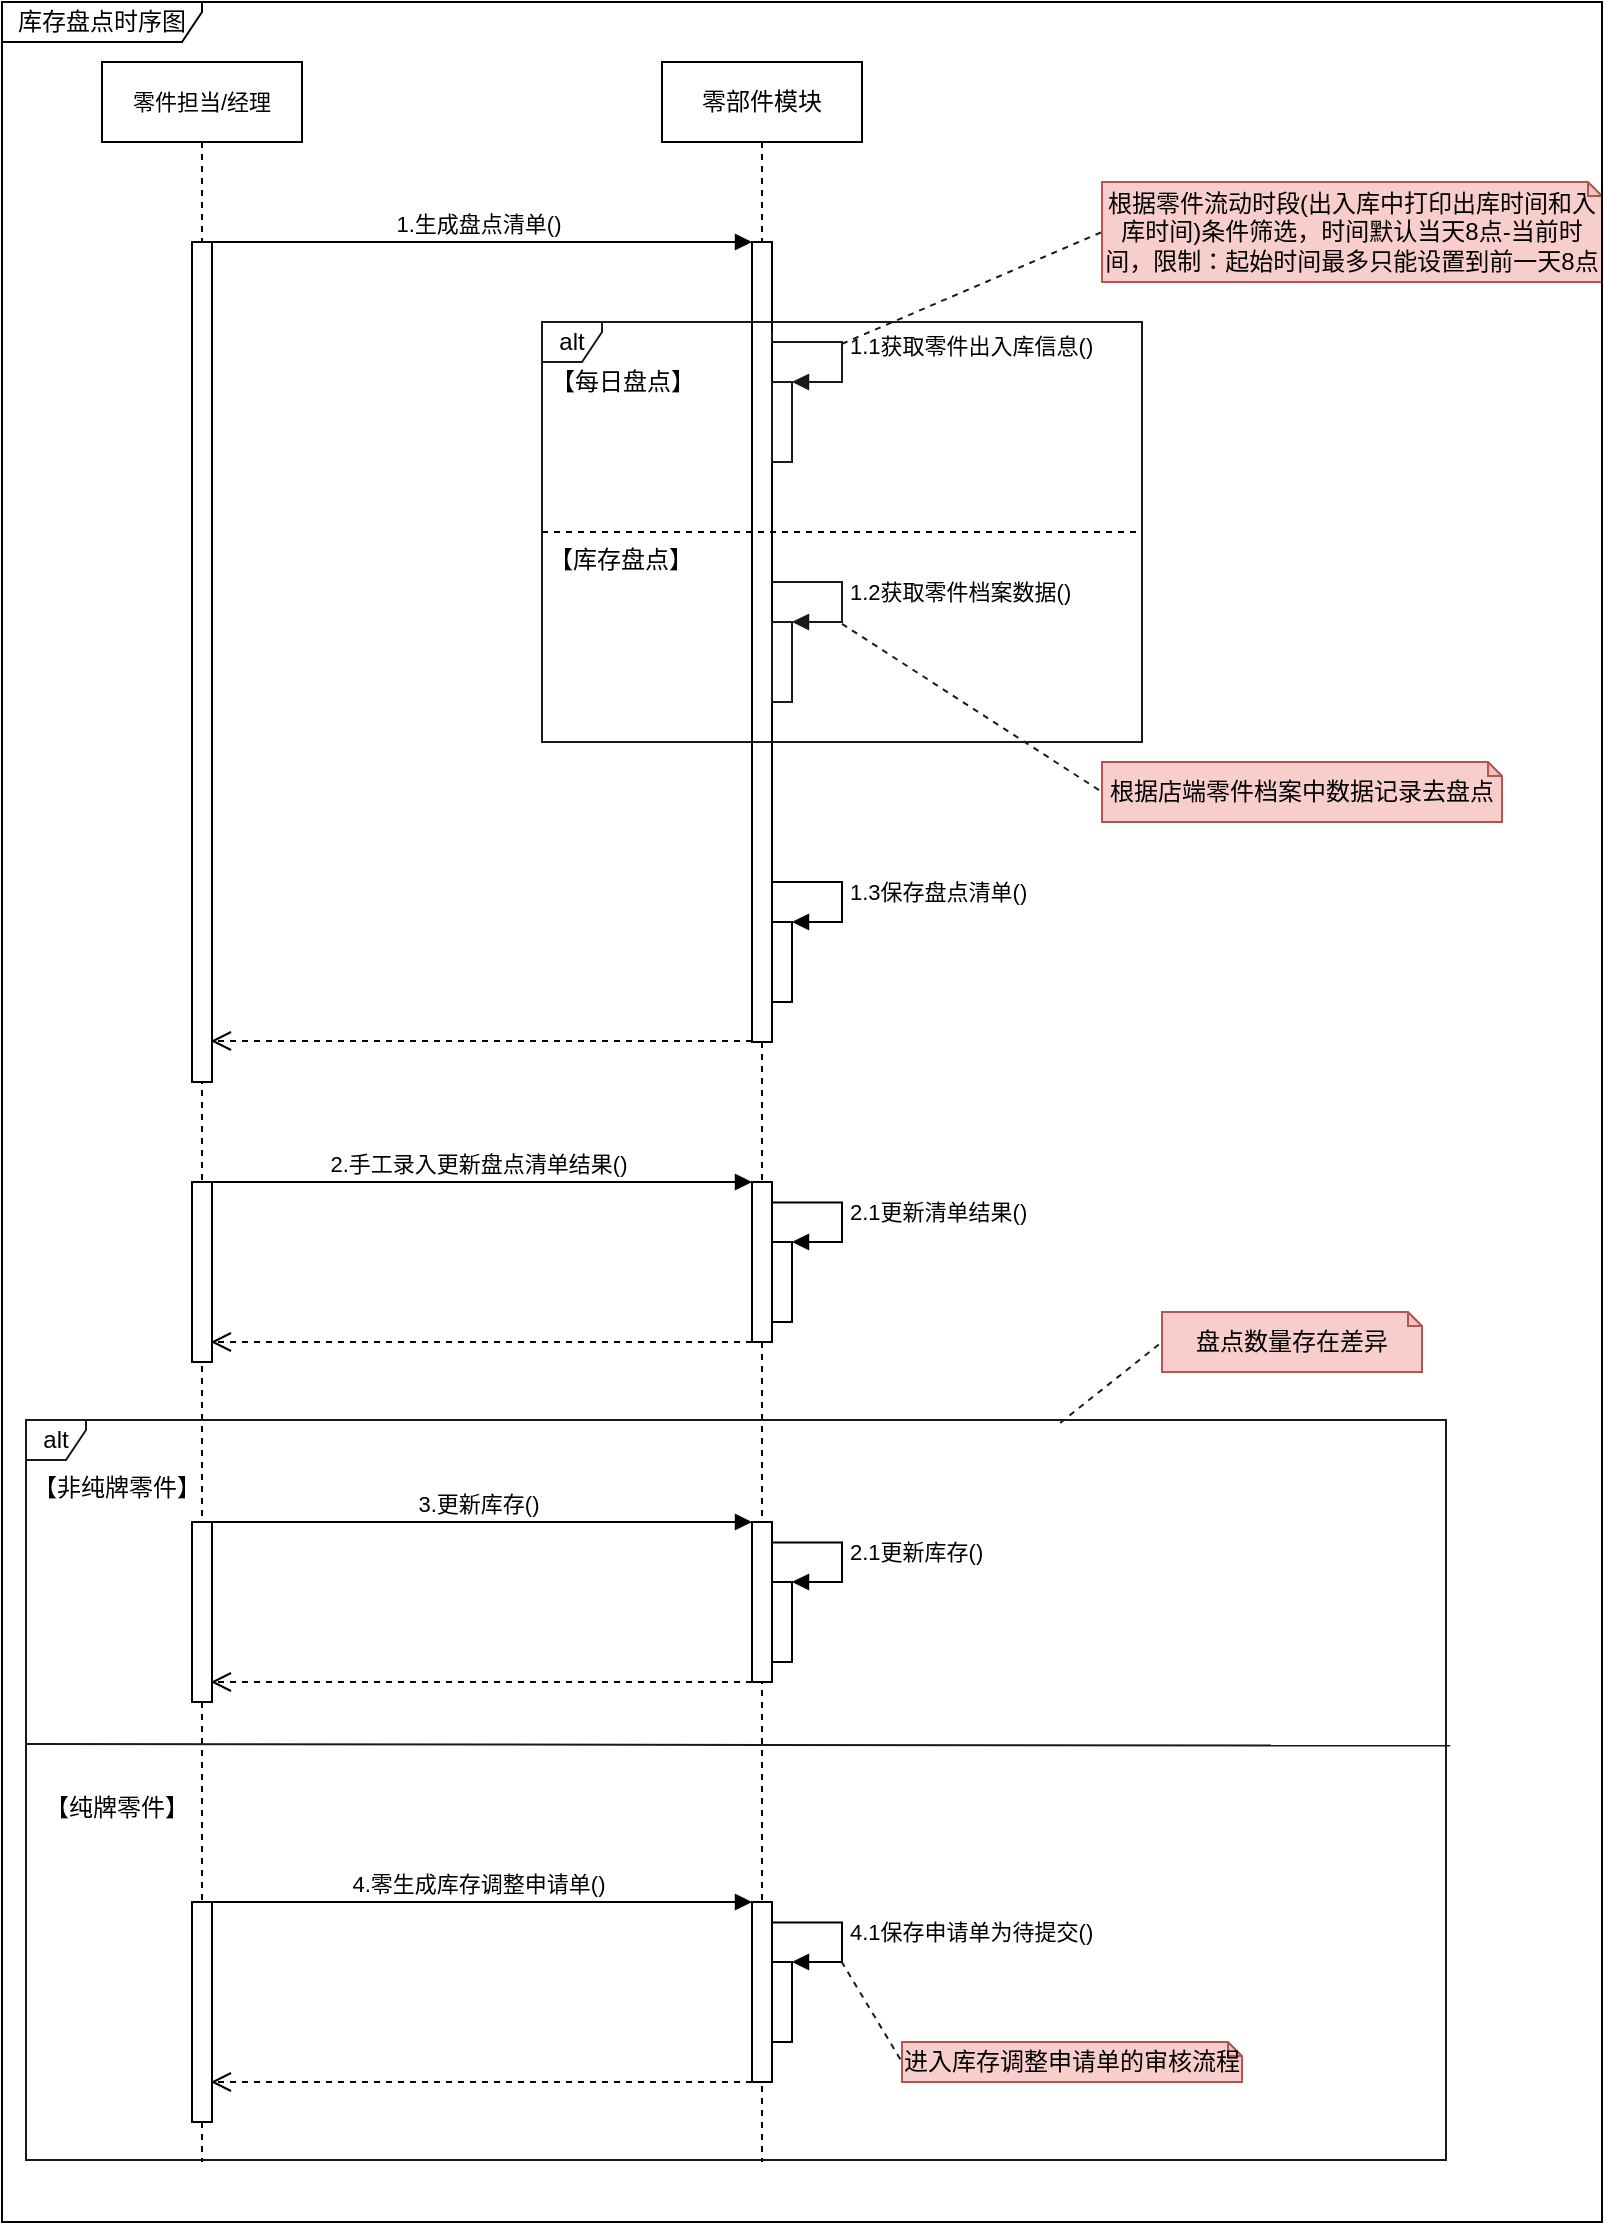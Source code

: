 <mxfile version="16.2.7" type="github" pages="6">
  <diagram id="umNzM8Ve97_fDtR-dAsz" name="时序图">
    <mxGraphModel dx="1550" dy="829" grid="1" gridSize="10" guides="1" tooltips="1" connect="1" arrows="1" fold="1" page="1" pageScale="1" pageWidth="827" pageHeight="1169" math="0" shadow="0">
      <root>
        <mxCell id="0" />
        <mxCell id="1" parent="0" />
        <mxCell id="G8WGl2eD8XPSR4rPqu9d-1" value="&lt;span style=&quot;font-size: 11px ; background-color: rgb(255 , 255 , 255)&quot;&gt;零件担当/经理&lt;/span&gt;" style="shape=umlLifeline;perimeter=lifelinePerimeter;whiteSpace=wrap;html=1;container=1;collapsible=0;recursiveResize=0;outlineConnect=0;" parent="1" vertex="1">
          <mxGeometry x="240" y="120" width="100" height="1050" as="geometry" />
        </mxCell>
        <mxCell id="G8WGl2eD8XPSR4rPqu9d-5" value="" style="html=1;points=[];perimeter=orthogonalPerimeter;" parent="G8WGl2eD8XPSR4rPqu9d-1" vertex="1">
          <mxGeometry x="45" y="90" width="10" height="420" as="geometry" />
        </mxCell>
        <mxCell id="yVz69aTvystLN38uQKqI-1" value="" style="html=1;points=[];perimeter=orthogonalPerimeter;" parent="G8WGl2eD8XPSR4rPqu9d-1" vertex="1">
          <mxGeometry x="45" y="560" width="10" height="90" as="geometry" />
        </mxCell>
        <mxCell id="G8WGl2eD8XPSR4rPqu9d-2" value="零部件模块" style="shape=umlLifeline;perimeter=lifelinePerimeter;whiteSpace=wrap;html=1;container=1;collapsible=0;recursiveResize=0;outlineConnect=0;" parent="1" vertex="1">
          <mxGeometry x="520" y="120" width="100" height="1050" as="geometry" />
        </mxCell>
        <mxCell id="G8WGl2eD8XPSR4rPqu9d-6" value="" style="html=1;points=[];perimeter=orthogonalPerimeter;" parent="G8WGl2eD8XPSR4rPqu9d-2" vertex="1">
          <mxGeometry x="45" y="90" width="10" height="400" as="geometry" />
        </mxCell>
        <mxCell id="xgKWHFWqJDrXmpPzvQ9v-1" value="" style="html=1;points=[];perimeter=orthogonalPerimeter;fillColor=#FFFFFF;" parent="G8WGl2eD8XPSR4rPqu9d-2" vertex="1">
          <mxGeometry x="55" y="430" width="10" height="40" as="geometry" />
        </mxCell>
        <mxCell id="xgKWHFWqJDrXmpPzvQ9v-2" value="1.3保存盘点清单()" style="edgeStyle=orthogonalEdgeStyle;html=1;align=left;spacingLeft=2;endArrow=block;rounded=0;entryX=1;entryY=0;" parent="G8WGl2eD8XPSR4rPqu9d-2" target="xgKWHFWqJDrXmpPzvQ9v-1" edge="1">
          <mxGeometry relative="1" as="geometry">
            <mxPoint x="55" y="410" as="sourcePoint" />
            <Array as="points">
              <mxPoint x="90" y="410" />
              <mxPoint x="90" y="430" />
            </Array>
          </mxGeometry>
        </mxCell>
        <mxCell id="xgKWHFWqJDrXmpPzvQ9v-7" value="" style="html=1;points=[];perimeter=orthogonalPerimeter;fillColor=#FFFFFF;" parent="G8WGl2eD8XPSR4rPqu9d-2" vertex="1">
          <mxGeometry x="45" y="560" width="10" height="80" as="geometry" />
        </mxCell>
        <mxCell id="JhqgC4_rt2xM12ap52p0-1" value="" style="html=1;points=[];perimeter=orthogonalPerimeter;strokeColor=#1A1A1A;fillColor=#FFFFFF;" vertex="1" parent="G8WGl2eD8XPSR4rPqu9d-2">
          <mxGeometry x="55" y="160" width="10" height="40" as="geometry" />
        </mxCell>
        <mxCell id="JhqgC4_rt2xM12ap52p0-2" value="1.1获取零件出入库信息()" style="edgeStyle=orthogonalEdgeStyle;html=1;align=left;spacingLeft=2;endArrow=block;rounded=0;entryX=1;entryY=0;endSize=6;targetPerimeterSpacing=-1;strokeColor=#1A1A1A;exitX=0.997;exitY=0.111;exitDx=0;exitDy=0;exitPerimeter=0;" edge="1" target="JhqgC4_rt2xM12ap52p0-1" parent="G8WGl2eD8XPSR4rPqu9d-2" source="G8WGl2eD8XPSR4rPqu9d-6">
          <mxGeometry relative="1" as="geometry">
            <mxPoint x="60" y="140" as="sourcePoint" />
            <Array as="points">
              <mxPoint x="90" y="140" />
              <mxPoint x="90" y="160" />
            </Array>
          </mxGeometry>
        </mxCell>
        <mxCell id="G8WGl2eD8XPSR4rPqu9d-7" value="1.生成盘点清单()" style="html=1;verticalAlign=bottom;endArrow=block;entryX=0;entryY=0;rounded=0;" parent="1" target="G8WGl2eD8XPSR4rPqu9d-6" edge="1">
          <mxGeometry relative="1" as="geometry">
            <mxPoint x="290" y="210" as="sourcePoint" />
          </mxGeometry>
        </mxCell>
        <mxCell id="G8WGl2eD8XPSR4rPqu9d-8" value="" style="html=1;verticalAlign=bottom;endArrow=open;dashed=1;endSize=8;exitX=0;exitY=0.95;rounded=0;entryX=0.94;entryY=0.95;entryDx=0;entryDy=0;entryPerimeter=0;" parent="1" edge="1">
          <mxGeometry relative="1" as="geometry">
            <mxPoint x="294.4" y="609.5" as="targetPoint" />
            <mxPoint x="565" y="609.5" as="sourcePoint" />
          </mxGeometry>
        </mxCell>
        <mxCell id="yVz69aTvystLN38uQKqI-2" value="2.手工录入更新盘点清单结果()" style="html=1;verticalAlign=bottom;endArrow=block;entryX=0;entryY=0;rounded=0;" parent="1" edge="1">
          <mxGeometry relative="1" as="geometry">
            <mxPoint x="290" y="680" as="sourcePoint" />
            <mxPoint x="565" y="680" as="targetPoint" />
          </mxGeometry>
        </mxCell>
        <mxCell id="jlcQdi1CMKk99q-TdwAY-1" value="根据零件流动时段(出入库中打印出库时间和入库时间)条件筛选，时间默认当天8点-当前时间，限制：起始时间最多只能设置到前一天8点" style="shape=note;whiteSpace=wrap;html=1;backgroundOutline=1;darkOpacity=0.05;strokeColor=#b85450;fillColor=#f8cecc;size=7;" vertex="1" parent="1">
          <mxGeometry x="740" y="180" width="250" height="50" as="geometry" />
        </mxCell>
        <mxCell id="jlcQdi1CMKk99q-TdwAY-3" value="" style="html=1;points=[];perimeter=orthogonalPerimeter;fillColor=#FFFFFF;" vertex="1" parent="1">
          <mxGeometry x="575" y="710" width="10" height="40" as="geometry" />
        </mxCell>
        <mxCell id="jlcQdi1CMKk99q-TdwAY-4" value="2.1更新清单结果()" style="edgeStyle=orthogonalEdgeStyle;html=1;align=left;spacingLeft=2;endArrow=block;rounded=0;entryX=1;entryY=0;exitX=1.022;exitY=0.128;exitDx=0;exitDy=0;exitPerimeter=0;" edge="1" parent="1" target="jlcQdi1CMKk99q-TdwAY-3">
          <mxGeometry relative="1" as="geometry">
            <mxPoint x="575.22" y="690.24" as="sourcePoint" />
            <Array as="points">
              <mxPoint x="610" y="690" />
              <mxPoint x="610" y="710" />
            </Array>
          </mxGeometry>
        </mxCell>
        <mxCell id="jlcQdi1CMKk99q-TdwAY-5" value="" style="html=1;verticalAlign=bottom;endArrow=open;dashed=1;endSize=8;exitX=0;exitY=0.95;rounded=0;entryX=0.94;entryY=0.95;entryDx=0;entryDy=0;entryPerimeter=0;" edge="1" parent="1">
          <mxGeometry relative="1" as="geometry">
            <mxPoint x="294.4" y="760" as="targetPoint" />
            <mxPoint x="565" y="760" as="sourcePoint" />
          </mxGeometry>
        </mxCell>
        <mxCell id="LZUSHP5yM4QtFU7glQRP-2" value="" style="endArrow=none;dashed=1;html=1;rounded=0;endSize=10;targetPerimeterSpacing=-1;strokeColor=#1A1A1A;entryX=0;entryY=0.5;entryDx=0;entryDy=0;entryPerimeter=0;exitX=0.5;exitY=0.095;exitDx=0;exitDy=0;exitPerimeter=0;" edge="1" parent="1" target="jlcQdi1CMKk99q-TdwAY-1">
          <mxGeometry width="50" height="50" relative="1" as="geometry">
            <mxPoint x="610" y="260.95" as="sourcePoint" />
            <mxPoint x="840" y="186" as="targetPoint" />
          </mxGeometry>
        </mxCell>
        <mxCell id="JhqgC4_rt2xM12ap52p0-4" value="库存盘点时序图" style="shape=umlFrame;whiteSpace=wrap;html=1;fillColor=#FFFFFF;width=100;height=20;" vertex="1" parent="1">
          <mxGeometry x="190" y="90" width="800" height="1110" as="geometry" />
        </mxCell>
        <mxCell id="CWC9icr2To08yCRbfgHr-1" value="" style="html=1;points=[];perimeter=orthogonalPerimeter;strokeColor=#1A1A1A;fillColor=#FFFFFF;" vertex="1" parent="1">
          <mxGeometry x="575" y="400" width="10" height="40" as="geometry" />
        </mxCell>
        <mxCell id="CWC9icr2To08yCRbfgHr-2" value="1.2获取零件档案数据()" style="edgeStyle=orthogonalEdgeStyle;html=1;align=left;spacingLeft=2;endArrow=block;rounded=0;entryX=1;entryY=0;endSize=6;targetPerimeterSpacing=-1;strokeColor=#1A1A1A;" edge="1" parent="1" target="CWC9icr2To08yCRbfgHr-1">
          <mxGeometry relative="1" as="geometry">
            <mxPoint x="575" y="380" as="sourcePoint" />
            <Array as="points">
              <mxPoint x="610" y="380" />
              <mxPoint x="610" y="400" />
            </Array>
          </mxGeometry>
        </mxCell>
        <mxCell id="CWC9icr2To08yCRbfgHr-3" value="alt" style="shape=umlFrame;whiteSpace=wrap;html=1;strokeColor=#1A1A1A;fillColor=#FFFFFF;width=30;height=20;" vertex="1" parent="1">
          <mxGeometry x="460" y="250" width="300" height="210" as="geometry" />
        </mxCell>
        <mxCell id="CWC9icr2To08yCRbfgHr-4" value="【每日盘点】" style="text;html=1;align=center;verticalAlign=middle;resizable=0;points=[];autosize=1;strokeColor=none;fillColor=none;" vertex="1" parent="1">
          <mxGeometry x="455" y="270" width="90" height="20" as="geometry" />
        </mxCell>
        <mxCell id="CWC9icr2To08yCRbfgHr-5" value="" style="line;strokeWidth=1;fillColor=none;align=left;verticalAlign=middle;spacingTop=-1;spacingLeft=3;spacingRight=3;rotatable=0;labelPosition=right;points=[];portConstraint=eastwest;dashed=1;" vertex="1" parent="1">
          <mxGeometry x="460" y="351" width="300" height="8" as="geometry" />
        </mxCell>
        <mxCell id="CWC9icr2To08yCRbfgHr-6" value="【库存盘点】" style="text;html=1;align=center;verticalAlign=middle;resizable=0;points=[];autosize=1;strokeColor=none;fillColor=none;" vertex="1" parent="1">
          <mxGeometry x="454" y="359" width="90" height="20" as="geometry" />
        </mxCell>
        <mxCell id="CWC9icr2To08yCRbfgHr-7" value="根据店端零件档案中数据记录去盘点" style="shape=note;whiteSpace=wrap;html=1;backgroundOutline=1;darkOpacity=0.05;strokeColor=#b85450;fillColor=#f8cecc;size=7;" vertex="1" parent="1">
          <mxGeometry x="740" y="470" width="200" height="30" as="geometry" />
        </mxCell>
        <mxCell id="CWC9icr2To08yCRbfgHr-8" value="" style="endArrow=none;dashed=1;html=1;rounded=0;endSize=10;targetPerimeterSpacing=-1;strokeColor=#1A1A1A;entryX=0;entryY=0.5;entryDx=0;entryDy=0;entryPerimeter=0;exitX=0.5;exitY=0.095;exitDx=0;exitDy=0;exitPerimeter=0;" edge="1" parent="1" target="CWC9icr2To08yCRbfgHr-7">
          <mxGeometry width="50" height="50" relative="1" as="geometry">
            <mxPoint x="610" y="400.95" as="sourcePoint" />
            <mxPoint x="740" y="505" as="targetPoint" />
          </mxGeometry>
        </mxCell>
        <mxCell id="Cc6cGaNJKrQj-9C-JRmY-1" value="" style="html=1;points=[];perimeter=orthogonalPerimeter;" vertex="1" parent="1">
          <mxGeometry x="285" y="850" width="10" height="90" as="geometry" />
        </mxCell>
        <mxCell id="Cc6cGaNJKrQj-9C-JRmY-2" value="" style="html=1;points=[];perimeter=orthogonalPerimeter;fillColor=#FFFFFF;" vertex="1" parent="1">
          <mxGeometry x="565" y="850" width="10" height="80" as="geometry" />
        </mxCell>
        <mxCell id="Cc6cGaNJKrQj-9C-JRmY-3" value="3.更新库存()" style="html=1;verticalAlign=bottom;endArrow=block;entryX=0;entryY=0;rounded=0;" edge="1" parent="1">
          <mxGeometry relative="1" as="geometry">
            <mxPoint x="290" y="850" as="sourcePoint" />
            <mxPoint x="565" y="850" as="targetPoint" />
          </mxGeometry>
        </mxCell>
        <mxCell id="Cc6cGaNJKrQj-9C-JRmY-4" value="" style="html=1;points=[];perimeter=orthogonalPerimeter;fillColor=#FFFFFF;" vertex="1" parent="1">
          <mxGeometry x="575" y="880" width="10" height="40" as="geometry" />
        </mxCell>
        <mxCell id="Cc6cGaNJKrQj-9C-JRmY-5" value="2.1更新库存()" style="edgeStyle=orthogonalEdgeStyle;html=1;align=left;spacingLeft=2;endArrow=block;rounded=0;entryX=1;entryY=0;exitX=1.022;exitY=0.128;exitDx=0;exitDy=0;exitPerimeter=0;" edge="1" parent="1" target="Cc6cGaNJKrQj-9C-JRmY-4">
          <mxGeometry relative="1" as="geometry">
            <mxPoint x="575.22" y="860.24" as="sourcePoint" />
            <Array as="points">
              <mxPoint x="610" y="860" />
              <mxPoint x="610" y="880" />
            </Array>
          </mxGeometry>
        </mxCell>
        <mxCell id="Cc6cGaNJKrQj-9C-JRmY-6" value="" style="html=1;verticalAlign=bottom;endArrow=open;dashed=1;endSize=8;exitX=0;exitY=0.95;rounded=0;entryX=0.94;entryY=0.95;entryDx=0;entryDy=0;entryPerimeter=0;" edge="1" parent="1">
          <mxGeometry relative="1" as="geometry">
            <mxPoint x="294.4" y="930" as="targetPoint" />
            <mxPoint x="565" y="930" as="sourcePoint" />
          </mxGeometry>
        </mxCell>
        <mxCell id="Cc6cGaNJKrQj-9C-JRmY-11" value="【非纯牌零件】" style="text;html=1;align=center;verticalAlign=middle;resizable=0;points=[];autosize=1;strokeColor=none;fillColor=none;" vertex="1" parent="1">
          <mxGeometry x="197" y="823" width="100" height="20" as="geometry" />
        </mxCell>
        <mxCell id="Cc6cGaNJKrQj-9C-JRmY-12" value="【纯牌零件】" style="text;html=1;align=center;verticalAlign=middle;resizable=0;points=[];autosize=1;strokeColor=none;fillColor=none;" vertex="1" parent="1">
          <mxGeometry x="202" y="983" width="90" height="20" as="geometry" />
        </mxCell>
        <mxCell id="Cc6cGaNJKrQj-9C-JRmY-13" value="" style="html=1;points=[];perimeter=orthogonalPerimeter;" vertex="1" parent="1">
          <mxGeometry x="285" y="1040" width="10" height="110" as="geometry" />
        </mxCell>
        <mxCell id="Cc6cGaNJKrQj-9C-JRmY-14" value="" style="html=1;points=[];perimeter=orthogonalPerimeter;fillColor=#FFFFFF;" vertex="1" parent="1">
          <mxGeometry x="565" y="1040" width="10" height="90" as="geometry" />
        </mxCell>
        <mxCell id="Cc6cGaNJKrQj-9C-JRmY-15" value="4.零生成库存调整申请单()" style="html=1;verticalAlign=bottom;endArrow=block;entryX=0;entryY=0;rounded=0;" edge="1" parent="1">
          <mxGeometry relative="1" as="geometry">
            <mxPoint x="290" y="1040" as="sourcePoint" />
            <mxPoint x="565" y="1040" as="targetPoint" />
          </mxGeometry>
        </mxCell>
        <mxCell id="Cc6cGaNJKrQj-9C-JRmY-16" value="" style="html=1;points=[];perimeter=orthogonalPerimeter;fillColor=#FFFFFF;" vertex="1" parent="1">
          <mxGeometry x="575" y="1070" width="10" height="40" as="geometry" />
        </mxCell>
        <mxCell id="Cc6cGaNJKrQj-9C-JRmY-17" value="4.1保存申请单为待提交()" style="edgeStyle=orthogonalEdgeStyle;html=1;align=left;spacingLeft=2;endArrow=block;rounded=0;entryX=1;entryY=0;exitX=1.022;exitY=0.128;exitDx=0;exitDy=0;exitPerimeter=0;" edge="1" parent="1" target="Cc6cGaNJKrQj-9C-JRmY-16">
          <mxGeometry relative="1" as="geometry">
            <mxPoint x="575.22" y="1050.24" as="sourcePoint" />
            <Array as="points">
              <mxPoint x="610" y="1050" />
              <mxPoint x="610" y="1070" />
            </Array>
          </mxGeometry>
        </mxCell>
        <mxCell id="Cc6cGaNJKrQj-9C-JRmY-18" value="" style="html=1;verticalAlign=bottom;endArrow=open;dashed=1;endSize=8;exitX=0;exitY=0.95;rounded=0;entryX=0.94;entryY=0.95;entryDx=0;entryDy=0;entryPerimeter=0;" edge="1" parent="1">
          <mxGeometry relative="1" as="geometry">
            <mxPoint x="294.4" y="1130" as="targetPoint" />
            <mxPoint x="565" y="1130" as="sourcePoint" />
          </mxGeometry>
        </mxCell>
        <mxCell id="Cc6cGaNJKrQj-9C-JRmY-19" value="盘点数量存在差异" style="shape=note;whiteSpace=wrap;html=1;backgroundOutline=1;darkOpacity=0.05;strokeColor=#b85450;fillColor=#f8cecc;size=7;" vertex="1" parent="1">
          <mxGeometry x="770" y="745" width="130" height="30" as="geometry" />
        </mxCell>
        <mxCell id="Cc6cGaNJKrQj-9C-JRmY-20" value="" style="endArrow=none;dashed=1;html=1;rounded=0;endSize=6;targetPerimeterSpacing=-1;strokeColor=#1A1A1A;entryX=0;entryY=0.5;entryDx=0;entryDy=0;entryPerimeter=0;exitX=0.717;exitY=0.001;exitDx=0;exitDy=0;exitPerimeter=0;" edge="1" parent="1" target="Cc6cGaNJKrQj-9C-JRmY-19">
          <mxGeometry width="50" height="50" relative="1" as="geometry">
            <mxPoint x="719.07" y="800.47" as="sourcePoint" />
            <mxPoint x="590" y="950" as="targetPoint" />
          </mxGeometry>
        </mxCell>
        <mxCell id="bzzLJZawCRRlLb1k8nXy-8" value="进入库存调整申请单的审核流程" style="shape=note;whiteSpace=wrap;html=1;backgroundOutline=1;darkOpacity=0.05;strokeColor=#b85450;fillColor=#f8cecc;size=7;" vertex="1" parent="1">
          <mxGeometry x="640" y="1110" width="170" height="20" as="geometry" />
        </mxCell>
        <mxCell id="bzzLJZawCRRlLb1k8nXy-9" value="" style="endArrow=none;dashed=1;html=1;rounded=0;endSize=8;targetPerimeterSpacing=-1;strokeColor=#1A1A1A;entryX=0;entryY=0.5;entryDx=0;entryDy=0;entryPerimeter=0;exitX=0.563;exitY=0.574;exitDx=0;exitDy=0;exitPerimeter=0;" edge="1" parent="1" target="bzzLJZawCRRlLb1k8nXy-8">
          <mxGeometry width="50" height="50" relative="1" as="geometry">
            <mxPoint x="609.73" y="1069.78" as="sourcePoint" />
            <mxPoint x="590" y="1100" as="targetPoint" />
          </mxGeometry>
        </mxCell>
        <mxCell id="bzzLJZawCRRlLb1k8nXy-10" value="alt" style="shape=umlFrame;whiteSpace=wrap;html=1;strokeColor=#1A1A1A;fillColor=#FFFFFF;width=30;height=20;" vertex="1" parent="1">
          <mxGeometry x="202" y="799" width="710" height="370" as="geometry" />
        </mxCell>
        <mxCell id="bzzLJZawCRRlLb1k8nXy-11" value="" style="endArrow=none;html=1;rounded=0;endSize=8;targetPerimeterSpacing=-1;strokeColor=#1A1A1A;exitX=0;exitY=0.438;exitDx=0;exitDy=0;exitPerimeter=0;entryX=1.003;entryY=0.44;entryDx=0;entryDy=0;entryPerimeter=0;" edge="1" parent="1" source="bzzLJZawCRRlLb1k8nXy-10" target="bzzLJZawCRRlLb1k8nXy-10">
          <mxGeometry width="50" height="50" relative="1" as="geometry">
            <mxPoint x="350" y="1010" as="sourcePoint" />
            <mxPoint x="400" y="960" as="targetPoint" />
          </mxGeometry>
        </mxCell>
      </root>
    </mxGraphModel>
  </diagram>
  <diagram id="uT7HqaZZkiz_ikNXBzii" name="生成盘点清单行为图">
    <mxGraphModel dx="1632" dy="873" grid="1" gridSize="10" guides="1" tooltips="1" connect="1" arrows="1" fold="1" page="1" pageScale="1" pageWidth="827" pageHeight="1169" math="0" shadow="0">
      <root>
        <mxCell id="cGxvXAa2omujSZtcGAt--0" />
        <mxCell id="cGxvXAa2omujSZtcGAt--1" parent="cGxvXAa2omujSZtcGAt--0" />
        <mxCell id="g6v5su71hCf3ehsS76K4-0" value="零部件前端" style="shape=umlLifeline;perimeter=lifelinePerimeter;whiteSpace=wrap;html=1;container=1;collapsible=0;recursiveResize=0;outlineConnect=0;fillColor=#FFFFFF;" parent="cGxvXAa2omujSZtcGAt--1" vertex="1">
          <mxGeometry x="200" y="160" width="100" height="720" as="geometry" />
        </mxCell>
        <mxCell id="g6v5su71hCf3ehsS76K4-1" value="" style="html=1;points=[];perimeter=orthogonalPerimeter;fillColor=#FFFFFF;" parent="g6v5su71hCf3ehsS76K4-0" vertex="1">
          <mxGeometry x="45" y="80" width="10" height="630" as="geometry" />
        </mxCell>
        <mxCell id="g6v5su71hCf3ehsS76K4-2" value="接口-BFF服务" style="shape=umlLifeline;perimeter=lifelinePerimeter;whiteSpace=wrap;html=1;container=1;collapsible=0;recursiveResize=0;outlineConnect=0;fillColor=#FFFFFF;" parent="cGxvXAa2omujSZtcGAt--1" vertex="1">
          <mxGeometry x="390" y="160" width="100" height="720" as="geometry" />
        </mxCell>
        <mxCell id="g6v5su71hCf3ehsS76K4-3" value="" style="html=1;points=[];perimeter=orthogonalPerimeter;fillColor=#FFFFFF;" parent="g6v5su71hCf3ehsS76K4-2" vertex="1">
          <mxGeometry x="45" y="80" width="10" height="610" as="geometry" />
        </mxCell>
        <mxCell id="g6v5su71hCf3ehsS76K4-4" value="" style="html=1;verticalAlign=bottom;endArrow=open;dashed=1;endSize=8;exitX=0;exitY=0.95;rounded=0;" parent="g6v5su71hCf3ehsS76K4-2" edge="1">
          <mxGeometry relative="1" as="geometry">
            <mxPoint x="-135" y="690" as="targetPoint" />
            <mxPoint x="55" y="690" as="sourcePoint" />
          </mxGeometry>
        </mxCell>
        <mxCell id="g6v5su71hCf3ehsS76K4-6" value="领域层-库存管理原子服务" style="shape=umlLifeline;perimeter=lifelinePerimeter;whiteSpace=wrap;html=1;container=1;collapsible=0;recursiveResize=0;outlineConnect=0;fillColor=#FFFFFF;" parent="cGxvXAa2omujSZtcGAt--1" vertex="1">
          <mxGeometry x="730" y="160" width="100" height="720" as="geometry" />
        </mxCell>
        <mxCell id="g6v5su71hCf3ehsS76K4-7" value="" style="html=1;points=[];perimeter=orthogonalPerimeter;fillColor=#FFFFFF;" parent="g6v5su71hCf3ehsS76K4-6" vertex="1">
          <mxGeometry x="45" y="242" width="10" height="80" as="geometry" />
        </mxCell>
        <mxCell id="g6v5su71hCf3ehsS76K4-8" value="" style="html=1;points=[];perimeter=orthogonalPerimeter;fillColor=#FFFFFF;" parent="g6v5su71hCf3ehsS76K4-6" vertex="1">
          <mxGeometry x="55" y="272" width="10" height="40" as="geometry" />
        </mxCell>
        <mxCell id="g6v5su71hCf3ehsS76K4-9" value="1.1.2.1查询出入库记录()" style="edgeStyle=orthogonalEdgeStyle;html=1;align=left;spacingLeft=2;endArrow=block;rounded=0;entryX=1;entryY=0;endSize=10;exitX=0.987;exitY=0.125;exitDx=0;exitDy=0;exitPerimeter=0;" parent="g6v5su71hCf3ehsS76K4-6" source="g6v5su71hCf3ehsS76K4-7" target="g6v5su71hCf3ehsS76K4-8" edge="1">
          <mxGeometry relative="1" as="geometry">
            <mxPoint x="60" y="252" as="sourcePoint" />
            <Array as="points">
              <mxPoint x="90" y="252" />
              <mxPoint x="90" y="272" />
            </Array>
          </mxGeometry>
        </mxCell>
        <mxCell id="g6v5su71hCf3ehsS76K4-10" value="应用层-零部件聚合服务" style="shape=umlLifeline;perimeter=lifelinePerimeter;whiteSpace=wrap;html=1;container=1;collapsible=0;recursiveResize=0;outlineConnect=0;fillColor=#FFFFFF;" parent="cGxvXAa2omujSZtcGAt--1" vertex="1">
          <mxGeometry x="560" y="160" width="100" height="720" as="geometry" />
        </mxCell>
        <mxCell id="g6v5su71hCf3ehsS76K4-11" value="" style="html=1;points=[];perimeter=orthogonalPerimeter;fillColor=#FFFFFF;" parent="g6v5su71hCf3ehsS76K4-10" vertex="1">
          <mxGeometry x="45" y="110" width="10" height="560" as="geometry" />
        </mxCell>
        <mxCell id="g6v5su71hCf3ehsS76K4-13" value="" style="html=1;points=[];perimeter=orthogonalPerimeter;fillColor=#FFFFFF;" parent="g6v5su71hCf3ehsS76K4-10" vertex="1">
          <mxGeometry x="55" y="150" width="10" height="40" as="geometry" />
        </mxCell>
        <mxCell id="g6v5su71hCf3ehsS76K4-14" value="1.1.1参数合规性校验()" style="edgeStyle=orthogonalEdgeStyle;html=1;align=left;spacingLeft=2;endArrow=block;rounded=0;entryX=1;entryY=0;endSize=10;" parent="g6v5su71hCf3ehsS76K4-10" target="g6v5su71hCf3ehsS76K4-13" edge="1">
          <mxGeometry relative="1" as="geometry">
            <mxPoint x="55" y="130" as="sourcePoint" />
            <Array as="points">
              <mxPoint x="90" y="130" />
              <mxPoint x="90" y="150" />
            </Array>
          </mxGeometry>
        </mxCell>
        <mxCell id="g6v5su71hCf3ehsS76K4-15" value="1.零件担当/经理&lt;br&gt;生成库存盘点清单()" style="html=1;verticalAlign=bottom;endArrow=block;rounded=0;endSize=10;" parent="cGxvXAa2omujSZtcGAt--1" edge="1">
          <mxGeometry relative="1" as="geometry">
            <mxPoint x="255.1" y="240" as="sourcePoint" />
            <mxPoint x="435" y="240" as="targetPoint" />
          </mxGeometry>
        </mxCell>
        <mxCell id="g6v5su71hCf3ehsS76K4-16" value="1.1.2获取出入库流水记录()" style="html=1;verticalAlign=bottom;endArrow=block;entryX=0;entryY=0;rounded=0;endSize=10;" parent="cGxvXAa2omujSZtcGAt--1" target="g6v5su71hCf3ehsS76K4-7" edge="1">
          <mxGeometry relative="1" as="geometry">
            <mxPoint x="615" y="402" as="sourcePoint" />
          </mxGeometry>
        </mxCell>
        <mxCell id="g6v5su71hCf3ehsS76K4-17" value="" style="html=1;verticalAlign=bottom;endArrow=open;dashed=1;endSize=8;exitX=0;exitY=0.95;rounded=0;" parent="cGxvXAa2omujSZtcGAt--1" edge="1">
          <mxGeometry relative="1" as="geometry">
            <mxPoint x="615" y="482" as="targetPoint" />
            <mxPoint x="775" y="482" as="sourcePoint" />
          </mxGeometry>
        </mxCell>
        <mxCell id="g6v5su71hCf3ehsS76K4-18" value="" style="html=1;verticalAlign=bottom;endArrow=open;dashed=1;endSize=8;exitX=0;exitY=0.95;rounded=0;" parent="cGxvXAa2omujSZtcGAt--1" edge="1">
          <mxGeometry relative="1" as="geometry">
            <mxPoint x="445" y="830.0" as="targetPoint" />
            <mxPoint x="605" y="830.0" as="sourcePoint" />
          </mxGeometry>
        </mxCell>
        <mxCell id="Hreq53y_PI7lOK3DhGQt-12" value="生成盘点清单-行为图" style="shape=umlFrame;whiteSpace=wrap;html=1;fillColor=#FFFFFF;width=120;height=20;" parent="cGxvXAa2omujSZtcGAt--1" vertex="1">
          <mxGeometry x="190" y="120" width="920" height="760" as="geometry" />
        </mxCell>
        <mxCell id="g6v5su71hCf3ehsS76K4-12" value="1.1调用库存管理聚合&lt;br&gt;零件担当/经理&lt;br&gt;&lt;span style=&quot;color: rgba(0 , 0 , 0 , 0) ; font-family: monospace ; font-size: 0px ; background-color: rgb(248 , 249 , 250)&quot;&gt;%3CmxGraphModel%3E%3Croot%3E%3CmxCell%20id%3D%220%22%2F%3E%3CmxCell%20id%3D%221%22%20parent%3D%220%22%2F%3E%3CmxCell%20id%3D%222%22%20value%3D%22%22%20style%3D%22html%3D1%3Bpoints%3D%5B%5D%3Bperimeter%3DorthogonalPerimeter%3BfillColor%3D%23FFFFFF%3B%22%20vertex%3D%221%22%20parent%3D%221%22%3E%3CmxGeometry%20x%3D%22925%22%20y%3D%22422%22%20width%3D%2210%22%20height%3D%2240%22%20as%3D%22geometry%22%2F%3E%3C%2FmxCell%3E%3CmxCell%20id%3D%223%22%20value%3D%221.1.2.1%E6%9F%A5%E8%AF%A2%E9%9B%B6%E4%BB%B6%E6%A1%A3%E6%A1%88()%22%20style%3D%22edgeStyle%3DorthogonalEdgeStyle%3Bhtml%3D1%3Balign%3Dleft%3BspacingLeft%3D2%3BendArrow%3Dblock%3Brounded%3D0%3BentryX%3D1%3BentryY%3D0%3BendSize%3D10%3BexitX%3D0.987%3BexitY%3D0.125%3BexitDx%3D0%3BexitDy%3D0%3BexitPerimeter%3D0%3B%22%20edge%3D%221%22%20target%3D%222%22%20parent%3D%221%22%3E%3CmxGeometry%20relative%3D%221%22%20as%3D%22geometry%22%3E%3CmxPoint%20x%3D%22924.87%22%20y%3D%22402.0%22%20as%3D%22sourcePoint%22%2F%3E%3CArray%20as%3D%22points%22%3E%3CmxPoint%20x%3D%22960%22%20y%3D%22402%22%2F%3E%3CmxPoint%20x%3D%22960%22%20y%3D%22422%22%2F%3E%3C%2FArray%3E%3C%2FmxGeometry%3E%3C%2FmxCell%3E%3CmxCell%20id%3D%224%22%20value%3D%221.1.2%E8%8E%B7%E5%8F%96%E9%9B%B6%E4%BB%B6%E6%A1%A3%E6%A1%88%E4%BF%A1%E6%81%AF()%22%20style%3D%22html%3D1%3BverticalAlign%3Dbottom%3BendArrow%3Dblock%3BentryX%3D0.214%3BentryY%3D0.007%3Brounded%3D0%3BendSize%3D10%3BentryDx%3D0%3BentryDy%3D0%3BentryPerimeter%3D0%3B%22%20edge%3D%221%22%20target%3D%228%22%20parent%3D%221%22%3E%3CmxGeometry%20relative%3D%221%22%20as%3D%22geometry%22%3E%3CmxPoint%20x%3D%22615%22%20y%3D%22392.0%22%20as%3D%22sourcePoint%22%2F%3E%3CmxPoint%20x%3D%22975%22%20y%3D%22392%22%20as%3D%22targetPoint%22%2F%3E%3C%2FmxGeometry%3E%3C%2FmxCell%3E%3CmxCell%20id%3D%225%22%20value%3D%22%22%20style%3D%22html%3D1%3BverticalAlign%3Dbottom%3BendArrow%3Dopen%3Bdashed%3D1%3BendSize%3D8%3Brounded%3D0%3B%22%20edge%3D%221%22%20parent%3D%221%22%3E%3CmxGeometry%20relative%3D%221%22%20as%3D%22geometry%22%3E%3CmxPoint%20x%3D%22615%22%20y%3D%22472.0%22%20as%3D%22targetPoint%22%2F%3E%3CmxPoint%20x%3D%22919.5%22%20y%3D%22472.0%22%20as%3D%22sourcePoint%22%2F%3E%3C%2FmxGeometry%3E%3C%2FmxCell%3E%3CmxCell%20id%3D%226%22%20value%3D%22%E6%A0%B9%E6%8D%AE%E9%9B%B6%E4%BB%B6%E6%B5%81%E5%8A%A8%E6%97%B6%E6%AE%B5%E7%AD%89%E4%B8%80%E4%BA%9B%E5%9F%BA%E7%A1%80%E5%8F%82%E6%95%B0%E7%AD%89%E6%9D%A1%E4%BB%B6%E7%AD%9B%E9%80%89%EF%BC%8C%E6%97%B6%E9%97%B4%E9%BB%98%E8%AE%A4%E5%BD%93%E5%A4%A98%E7%82%B9-%E5%BD%93%E5%89%8D%E6%97%B6%E9%97%B4%EF%BC%8C%E9%99%90%E5%88%B6%EF%BC%9A%E8%B5%B7%E5%A7%8B%E6%97%B6%E9%97%B4%E6%9C%80%E5%A4%9A%E5%8F%AA%E8%83%BD%E8%AE%BE%E7%BD%AE%E5%88%B0%E5%89%8D%E4%B8%80%E5%A4%A98%E7%82%B9%22%20style%3D%22shape%3Dnote%3BwhiteSpace%3Dwrap%3Bhtml%3D1%3BbackgroundOutline%3D1%3BdarkOpacity%3D0.05%3BstrokeColor%3D%23b85450%3BfillColor%3D%23f8cecc%3Bsize%3D7%3B%22%20vertex%3D%221%22%20parent%3D%221%22%3E%3CmxGeometry%20x%3D%22967%22%20y%3D%22330%22%20width%3D%22220%22%20height%3D%2250%22%20as%3D%22geometry%22%2F%3E%3C%2FmxCell%3E%3CmxCell%20id%3D%227%22%20value%3D%22%22%20style%3D%22endArrow%3Dnone%3Bdashed%3D1%3Bhtml%3D1%3Brounded%3D0%3BendSize%3D6%3BtargetPerimeterSpacing%3D-1%3BstrokeColor%3D%231A1A1A%3BentryX%3D0%3BentryY%3D0.5%3BentryDx%3D0%3BentryDy%3D0%3BentryPerimeter%3D0%3B%22%20edge%3D%221%22%20target%3D%226%22%20parent%3D%221%22%3E%3CmxGeometry%20width%3D%2250%22%20height%3D%2250%22%20relative%3D%221%22%20as%3D%22geometry%22%3E%3CmxPoint%20x%3D%22950%22%20y%3D%22400%22%20as%3D%22sourcePoint%22%2F%3E%3CmxPoint%20x%3D%22890%22%20y%3D%22400%22%20as%3D%22targetPoint%22%2F%3E%3C%2FmxGeometry%3E%3C%2FmxCell%3E%3CmxCell%20id%3D%228%22%20value%3D%22%22%20style%3D%22html%3D1%3Bpoints%3D%5B%5D%3Bperimeter%3DorthogonalPerimeter%3BstrokeColor%3D%231A1A1A%3BfillColor%3D%23FFFFFF%3B%22%20vertex%3D%221%22%20parent%3D%221%22%3E%3CmxGeometry%20x%3D%22915%22%20y%3D%22390%22%20width%3D%2210%22%20height%3D%2280%22%20as%3D%22geometry%22%2F%3E%3C%2FmxCell%3E%3C%2Froot%3E%3C%2FmxGraphModel%3E零件零件&lt;/span&gt;生成库存盘点清单()" style="html=1;verticalAlign=bottom;endArrow=block;rounded=0;endSize=10;exitX=1.046;exitY=0.087;exitDx=0;exitDy=0;exitPerimeter=0;" parent="cGxvXAa2omujSZtcGAt--1" edge="1">
          <mxGeometry relative="1" as="geometry">
            <mxPoint x="445.46" y="270.28" as="sourcePoint" />
            <mxPoint x="609.5" y="270.28" as="targetPoint" />
          </mxGeometry>
        </mxCell>
        <mxCell id="izpstvaXkRonlapdURn--10" value="领域层-零件基础原子服务" style="shape=umlLifeline;perimeter=lifelinePerimeter;whiteSpace=wrap;html=1;container=1;collapsible=0;recursiveResize=0;outlineConnect=0;strokeColor=#1A1A1A;fillColor=#FFFFFF;" vertex="1" parent="cGxvXAa2omujSZtcGAt--1">
          <mxGeometry x="870" y="160" width="100" height="720" as="geometry" />
        </mxCell>
        <mxCell id="PoUjaTTCdXlsf_LdhUgv-5" value="" style="html=1;points=[];perimeter=orthogonalPerimeter;fillColor=#FFFFFF;" vertex="1" parent="izpstvaXkRonlapdURn--10">
          <mxGeometry x="45" y="410" width="10" height="80" as="geometry" />
        </mxCell>
        <mxCell id="PoUjaTTCdXlsf_LdhUgv-6" value="" style="html=1;points=[];perimeter=orthogonalPerimeter;fillColor=#FFFFFF;" vertex="1" parent="izpstvaXkRonlapdURn--10">
          <mxGeometry x="55" y="440" width="10" height="40" as="geometry" />
        </mxCell>
        <mxCell id="PoUjaTTCdXlsf_LdhUgv-7" value="1.1.3.1查询零件档案()" style="edgeStyle=orthogonalEdgeStyle;html=1;align=left;spacingLeft=2;endArrow=block;rounded=0;entryX=1;entryY=0;endSize=10;exitX=0.987;exitY=0.125;exitDx=0;exitDy=0;exitPerimeter=0;" edge="1" parent="izpstvaXkRonlapdURn--10" source="PoUjaTTCdXlsf_LdhUgv-5" target="PoUjaTTCdXlsf_LdhUgv-6">
          <mxGeometry relative="1" as="geometry">
            <mxPoint x="-670" y="260" as="sourcePoint" />
            <Array as="points">
              <mxPoint x="90" y="420" />
              <mxPoint x="90" y="440" />
            </Array>
          </mxGeometry>
        </mxCell>
        <mxCell id="PoUjaTTCdXlsf_LdhUgv-8" value="1.1.3查询零件档案()" style="html=1;verticalAlign=bottom;endArrow=block;entryX=0;entryY=0;rounded=0;endSize=10;" edge="1" parent="cGxvXAa2omujSZtcGAt--1" target="PoUjaTTCdXlsf_LdhUgv-5">
          <mxGeometry relative="1" as="geometry">
            <mxPoint x="615" y="570" as="sourcePoint" />
          </mxGeometry>
        </mxCell>
        <mxCell id="PoUjaTTCdXlsf_LdhUgv-9" value="" style="html=1;verticalAlign=bottom;endArrow=open;dashed=1;endSize=8;rounded=0;" edge="1" parent="cGxvXAa2omujSZtcGAt--1">
          <mxGeometry relative="1" as="geometry">
            <mxPoint x="615" y="650" as="targetPoint" />
            <mxPoint x="919.5" y="650" as="sourcePoint" />
          </mxGeometry>
        </mxCell>
        <mxCell id="PoUjaTTCdXlsf_LdhUgv-10" value="" style="html=1;points=[];perimeter=orthogonalPerimeter;fillColor=#FFFFFF;" vertex="1" parent="cGxvXAa2omujSZtcGAt--1">
          <mxGeometry x="775" y="712" width="10" height="80" as="geometry" />
        </mxCell>
        <mxCell id="PoUjaTTCdXlsf_LdhUgv-11" value="" style="html=1;points=[];perimeter=orthogonalPerimeter;fillColor=#FFFFFF;" vertex="1" parent="cGxvXAa2omujSZtcGAt--1">
          <mxGeometry x="785" y="742" width="10" height="40" as="geometry" />
        </mxCell>
        <mxCell id="PoUjaTTCdXlsf_LdhUgv-12" value="1.1.4.1保存盘点清单()" style="edgeStyle=orthogonalEdgeStyle;html=1;align=left;spacingLeft=2;endArrow=block;rounded=0;entryX=1;entryY=0;endSize=10;exitX=0.987;exitY=0.125;exitDx=0;exitDy=0;exitPerimeter=0;" edge="1" parent="cGxvXAa2omujSZtcGAt--1" source="PoUjaTTCdXlsf_LdhUgv-10" target="PoUjaTTCdXlsf_LdhUgv-11">
          <mxGeometry relative="1" as="geometry">
            <mxPoint x="60" y="562" as="sourcePoint" />
            <Array as="points">
              <mxPoint x="820" y="722" />
              <mxPoint x="820" y="742" />
            </Array>
          </mxGeometry>
        </mxCell>
        <mxCell id="PoUjaTTCdXlsf_LdhUgv-13" value="1.1.4生成盘点清单()" style="html=1;verticalAlign=bottom;endArrow=block;entryX=0;entryY=0;rounded=0;endSize=10;" edge="1" parent="cGxvXAa2omujSZtcGAt--1" target="PoUjaTTCdXlsf_LdhUgv-10">
          <mxGeometry relative="1" as="geometry">
            <mxPoint x="615" y="712" as="sourcePoint" />
          </mxGeometry>
        </mxCell>
        <mxCell id="PoUjaTTCdXlsf_LdhUgv-14" value="" style="html=1;verticalAlign=bottom;endArrow=open;dashed=1;endSize=8;exitX=0;exitY=0.95;rounded=0;" edge="1" parent="cGxvXAa2omujSZtcGAt--1">
          <mxGeometry relative="1" as="geometry">
            <mxPoint x="615" y="792" as="targetPoint" />
            <mxPoint x="775" y="792" as="sourcePoint" />
          </mxGeometry>
        </mxCell>
        <mxCell id="PoUjaTTCdXlsf_LdhUgv-15" value="alt:&amp;nbsp; 校验盘点类型" style="shape=umlFrame;whiteSpace=wrap;html=1;strokeColor=#1A1A1A;fillColor=#FFFFFF;width=100;height=20;" vertex="1" parent="cGxvXAa2omujSZtcGAt--1">
          <mxGeometry x="500" y="370" width="590" height="300" as="geometry" />
        </mxCell>
        <mxCell id="PoUjaTTCdXlsf_LdhUgv-16" value="" style="endArrow=none;html=1;rounded=0;endSize=6;targetPerimeterSpacing=-1;strokeColor=#1A1A1A;entryX=1.002;entryY=0.509;entryDx=0;entryDy=0;entryPerimeter=0;exitX=-0.001;exitY=0.512;exitDx=0;exitDy=0;exitPerimeter=0;dashed=1;" edge="1" parent="cGxvXAa2omujSZtcGAt--1" source="PoUjaTTCdXlsf_LdhUgv-15" target="PoUjaTTCdXlsf_LdhUgv-15">
          <mxGeometry relative="1" as="geometry">
            <mxPoint x="670" y="520" as="sourcePoint" />
            <mxPoint x="830" y="520" as="targetPoint" />
          </mxGeometry>
        </mxCell>
        <mxCell id="PoUjaTTCdXlsf_LdhUgv-17" value="【每日盘点】" style="text;html=1;align=center;verticalAlign=middle;resizable=0;points=[];autosize=1;strokeColor=none;fillColor=none;" vertex="1" parent="cGxvXAa2omujSZtcGAt--1">
          <mxGeometry x="500" y="400" width="90" height="20" as="geometry" />
        </mxCell>
        <mxCell id="PoUjaTTCdXlsf_LdhUgv-18" value="【库存盘点】" style="text;html=1;align=center;verticalAlign=middle;resizable=0;points=[];autosize=1;strokeColor=none;fillColor=none;" vertex="1" parent="cGxvXAa2omujSZtcGAt--1">
          <mxGeometry x="500" y="540" width="90" height="20" as="geometry" />
        </mxCell>
        <mxCell id="c68aO94vxfPeNaeGba8r-0" value="用户填入时间和打印出库、入库时间匹配&lt;br&gt;未填则默认当天8点-当前时间&lt;br&gt;（起始时间最多只能设置到前一天8点）" style="shape=note;whiteSpace=wrap;html=1;backgroundOutline=1;darkOpacity=0.05;strokeColor=#b85450;fillColor=#f8cecc;size=7;" vertex="1" parent="cGxvXAa2omujSZtcGAt--1">
          <mxGeometry x="850" y="310" width="250" height="50" as="geometry" />
        </mxCell>
        <mxCell id="c68aO94vxfPeNaeGba8r-1" value="" style="endArrow=none;dashed=1;html=1;rounded=0;endSize=6;targetPerimeterSpacing=-1;strokeColor=#1A1A1A;entryX=0;entryY=0.5;entryDx=0;entryDy=0;entryPerimeter=0;exitX=0.525;exitY=0.133;exitDx=0;exitDy=0;exitPerimeter=0;" edge="1" parent="cGxvXAa2omujSZtcGAt--1" source="PoUjaTTCdXlsf_LdhUgv-15" target="c68aO94vxfPeNaeGba8r-0">
          <mxGeometry width="50" height="50" relative="1" as="geometry">
            <mxPoint x="700" y="440" as="sourcePoint" />
            <mxPoint x="750" y="390" as="targetPoint" />
          </mxGeometry>
        </mxCell>
        <mxCell id="c68aO94vxfPeNaeGba8r-2" value="根据用户填入库存状态等条件筛选" style="shape=note;whiteSpace=wrap;html=1;backgroundOutline=1;darkOpacity=0.05;strokeColor=#b85450;fillColor=#f8cecc;size=7;" vertex="1" parent="cGxvXAa2omujSZtcGAt--1">
          <mxGeometry x="650" y="580" width="250" height="20" as="geometry" />
        </mxCell>
      </root>
    </mxGraphModel>
  </diagram>
  <diagram id="i_zHCoiW6dh8BcUsylhJ" name="更新盘点结果行为图">
    <mxGraphModel dx="1069" dy="572" grid="1" gridSize="10" guides="1" tooltips="1" connect="1" arrows="1" fold="1" page="1" pageScale="1" pageWidth="827" pageHeight="1169" math="0" shadow="0">
      <root>
        <mxCell id="gMh_w9T7EPyNYKoedNwf-0" />
        <mxCell id="gMh_w9T7EPyNYKoedNwf-1" parent="gMh_w9T7EPyNYKoedNwf-0" />
        <mxCell id="T6Ad247SYB4x5uOYcLmW-0" value="零部件前端" style="shape=umlLifeline;perimeter=lifelinePerimeter;whiteSpace=wrap;html=1;container=1;collapsible=0;recursiveResize=0;outlineConnect=0;fillColor=#FFFFFF;" vertex="1" parent="gMh_w9T7EPyNYKoedNwf-1">
          <mxGeometry x="200" y="160" width="100" height="400" as="geometry" />
        </mxCell>
        <mxCell id="T6Ad247SYB4x5uOYcLmW-1" value="" style="html=1;points=[];perimeter=orthogonalPerimeter;fillColor=#FFFFFF;" vertex="1" parent="T6Ad247SYB4x5uOYcLmW-0">
          <mxGeometry x="45" y="80" width="10" height="300" as="geometry" />
        </mxCell>
        <mxCell id="T6Ad247SYB4x5uOYcLmW-2" value="接口-BFF服务" style="shape=umlLifeline;perimeter=lifelinePerimeter;whiteSpace=wrap;html=1;container=1;collapsible=0;recursiveResize=0;outlineConnect=0;fillColor=#FFFFFF;" vertex="1" parent="gMh_w9T7EPyNYKoedNwf-1">
          <mxGeometry x="390" y="160" width="100" height="400" as="geometry" />
        </mxCell>
        <mxCell id="T6Ad247SYB4x5uOYcLmW-3" value="" style="html=1;points=[];perimeter=orthogonalPerimeter;fillColor=#FFFFFF;" vertex="1" parent="T6Ad247SYB4x5uOYcLmW-2">
          <mxGeometry x="45" y="80" width="10" height="280" as="geometry" />
        </mxCell>
        <mxCell id="T6Ad247SYB4x5uOYcLmW-4" value="" style="html=1;verticalAlign=bottom;endArrow=open;dashed=1;endSize=8;exitX=0;exitY=0.95;rounded=0;" edge="1" parent="T6Ad247SYB4x5uOYcLmW-2">
          <mxGeometry relative="1" as="geometry">
            <mxPoint x="-135" y="360" as="targetPoint" />
            <mxPoint x="55" y="360" as="sourcePoint" />
          </mxGeometry>
        </mxCell>
        <mxCell id="T6Ad247SYB4x5uOYcLmW-5" value="领域层-库存管理原子服务" style="shape=umlLifeline;perimeter=lifelinePerimeter;whiteSpace=wrap;html=1;container=1;collapsible=0;recursiveResize=0;outlineConnect=0;fillColor=#FFFFFF;" vertex="1" parent="gMh_w9T7EPyNYKoedNwf-1">
          <mxGeometry x="730" y="160" width="100" height="400" as="geometry" />
        </mxCell>
        <mxCell id="T6Ad247SYB4x5uOYcLmW-6" value="" style="html=1;points=[];perimeter=orthogonalPerimeter;fillColor=#FFFFFF;" vertex="1" parent="T6Ad247SYB4x5uOYcLmW-5">
          <mxGeometry x="45" y="222" width="10" height="80" as="geometry" />
        </mxCell>
        <mxCell id="T6Ad247SYB4x5uOYcLmW-7" value="" style="html=1;points=[];perimeter=orthogonalPerimeter;fillColor=#FFFFFF;" vertex="1" parent="T6Ad247SYB4x5uOYcLmW-5">
          <mxGeometry x="55" y="252" width="10" height="40" as="geometry" />
        </mxCell>
        <mxCell id="T6Ad247SYB4x5uOYcLmW-8" value="1.1.2.1更新盘点数()" style="edgeStyle=orthogonalEdgeStyle;html=1;align=left;spacingLeft=2;endArrow=block;rounded=0;entryX=1;entryY=0;endSize=10;exitX=0.987;exitY=0.125;exitDx=0;exitDy=0;exitPerimeter=0;" edge="1" parent="T6Ad247SYB4x5uOYcLmW-5" source="T6Ad247SYB4x5uOYcLmW-6" target="T6Ad247SYB4x5uOYcLmW-7">
          <mxGeometry relative="1" as="geometry">
            <mxPoint x="60" y="232" as="sourcePoint" />
            <Array as="points">
              <mxPoint x="90" y="232" />
              <mxPoint x="90" y="252" />
            </Array>
          </mxGeometry>
        </mxCell>
        <mxCell id="T6Ad247SYB4x5uOYcLmW-9" value="应用层-零部件聚合服务" style="shape=umlLifeline;perimeter=lifelinePerimeter;whiteSpace=wrap;html=1;container=1;collapsible=0;recursiveResize=0;outlineConnect=0;fillColor=#FFFFFF;" vertex="1" parent="gMh_w9T7EPyNYKoedNwf-1">
          <mxGeometry x="560" y="160" width="100" height="400" as="geometry" />
        </mxCell>
        <mxCell id="T6Ad247SYB4x5uOYcLmW-10" value="" style="html=1;points=[];perimeter=orthogonalPerimeter;fillColor=#FFFFFF;" vertex="1" parent="T6Ad247SYB4x5uOYcLmW-9">
          <mxGeometry x="45" y="110" width="10" height="230" as="geometry" />
        </mxCell>
        <mxCell id="T6Ad247SYB4x5uOYcLmW-11" value="" style="html=1;points=[];perimeter=orthogonalPerimeter;fillColor=#FFFFFF;" vertex="1" parent="T6Ad247SYB4x5uOYcLmW-9">
          <mxGeometry x="55" y="150" width="10" height="40" as="geometry" />
        </mxCell>
        <mxCell id="T6Ad247SYB4x5uOYcLmW-12" value="1.1.1参数合规性校验()" style="edgeStyle=orthogonalEdgeStyle;html=1;align=left;spacingLeft=2;endArrow=block;rounded=0;entryX=1;entryY=0;endSize=10;" edge="1" parent="T6Ad247SYB4x5uOYcLmW-9" target="T6Ad247SYB4x5uOYcLmW-11">
          <mxGeometry relative="1" as="geometry">
            <mxPoint x="55" y="130" as="sourcePoint" />
            <Array as="points">
              <mxPoint x="90" y="130" />
              <mxPoint x="90" y="150" />
            </Array>
          </mxGeometry>
        </mxCell>
        <mxCell id="T6Ad247SYB4x5uOYcLmW-13" value="1.零件担当/经理&lt;br&gt;修改库存盘点结果数()" style="html=1;verticalAlign=bottom;endArrow=block;rounded=0;endSize=10;" edge="1" parent="gMh_w9T7EPyNYKoedNwf-1">
          <mxGeometry relative="1" as="geometry">
            <mxPoint x="255.1" y="240" as="sourcePoint" />
            <mxPoint x="435" y="240" as="targetPoint" />
          </mxGeometry>
        </mxCell>
        <mxCell id="T6Ad247SYB4x5uOYcLmW-14" value="1.1.2修改盘点清单()" style="html=1;verticalAlign=bottom;endArrow=block;entryX=0;entryY=0;rounded=0;endSize=10;" edge="1" parent="gMh_w9T7EPyNYKoedNwf-1" target="T6Ad247SYB4x5uOYcLmW-6">
          <mxGeometry relative="1" as="geometry">
            <mxPoint x="615" y="382" as="sourcePoint" />
          </mxGeometry>
        </mxCell>
        <mxCell id="T6Ad247SYB4x5uOYcLmW-15" value="" style="html=1;verticalAlign=bottom;endArrow=open;dashed=1;endSize=8;exitX=0;exitY=0.95;rounded=0;" edge="1" parent="gMh_w9T7EPyNYKoedNwf-1">
          <mxGeometry relative="1" as="geometry">
            <mxPoint x="615" y="462" as="targetPoint" />
            <mxPoint x="775" y="462" as="sourcePoint" />
          </mxGeometry>
        </mxCell>
        <mxCell id="T6Ad247SYB4x5uOYcLmW-16" value="" style="html=1;verticalAlign=bottom;endArrow=open;dashed=1;endSize=8;exitX=0;exitY=0.95;rounded=0;" edge="1" parent="gMh_w9T7EPyNYKoedNwf-1">
          <mxGeometry relative="1" as="geometry">
            <mxPoint x="445" y="500.0" as="targetPoint" />
            <mxPoint x="605" y="500.0" as="sourcePoint" />
          </mxGeometry>
        </mxCell>
        <mxCell id="T6Ad247SYB4x5uOYcLmW-17" value="更新库存盘点数-行为图" style="shape=umlFrame;whiteSpace=wrap;html=1;fillColor=#FFFFFF;width=130;height=20;" vertex="1" parent="gMh_w9T7EPyNYKoedNwf-1">
          <mxGeometry x="180" y="120" width="750" height="440" as="geometry" />
        </mxCell>
        <mxCell id="T6Ad247SYB4x5uOYcLmW-19" value="1.1调用库存管理聚合&lt;br&gt;修改库存盘点结果数()" style="html=1;verticalAlign=bottom;endArrow=block;rounded=0;endSize=10;exitX=1.046;exitY=0.087;exitDx=0;exitDy=0;exitPerimeter=0;" edge="1" parent="gMh_w9T7EPyNYKoedNwf-1">
          <mxGeometry relative="1" as="geometry">
            <mxPoint x="445.46" y="270.28" as="sourcePoint" />
            <mxPoint x="609.5" y="270.28" as="targetPoint" />
          </mxGeometry>
        </mxCell>
      </root>
    </mxGraphModel>
  </diagram>
  <diagram id="IIwlmyjP_WbKXo_7debG" name="更新库存数行为图">
    <mxGraphModel dx="1550" dy="829" grid="1" gridSize="10" guides="1" tooltips="1" connect="1" arrows="1" fold="1" page="1" pageScale="1" pageWidth="827" pageHeight="1169" math="0" shadow="0">
      <root>
        <mxCell id="VwcgP75mEG6ZukQKdxs_-0" />
        <mxCell id="VwcgP75mEG6ZukQKdxs_-1" parent="VwcgP75mEG6ZukQKdxs_-0" />
        <mxCell id="qpBS98LPw2g14_qkp78n-0" value="零部件前端" style="shape=umlLifeline;perimeter=lifelinePerimeter;whiteSpace=wrap;html=1;container=1;collapsible=0;recursiveResize=0;outlineConnect=0;fillColor=#FFFFFF;" vertex="1" parent="VwcgP75mEG6ZukQKdxs_-1">
          <mxGeometry x="50" y="160" width="100" height="400" as="geometry" />
        </mxCell>
        <mxCell id="qpBS98LPw2g14_qkp78n-1" value="" style="html=1;points=[];perimeter=orthogonalPerimeter;fillColor=#FFFFFF;" vertex="1" parent="qpBS98LPw2g14_qkp78n-0">
          <mxGeometry x="45" y="80" width="10" height="300" as="geometry" />
        </mxCell>
        <mxCell id="qpBS98LPw2g14_qkp78n-2" value="接口-BFF服务" style="shape=umlLifeline;perimeter=lifelinePerimeter;whiteSpace=wrap;html=1;container=1;collapsible=0;recursiveResize=0;outlineConnect=0;fillColor=#FFFFFF;" vertex="1" parent="VwcgP75mEG6ZukQKdxs_-1">
          <mxGeometry x="240" y="160" width="100" height="400" as="geometry" />
        </mxCell>
        <mxCell id="qpBS98LPw2g14_qkp78n-3" value="" style="html=1;points=[];perimeter=orthogonalPerimeter;fillColor=#FFFFFF;" vertex="1" parent="qpBS98LPw2g14_qkp78n-2">
          <mxGeometry x="45" y="80" width="10" height="280" as="geometry" />
        </mxCell>
        <mxCell id="qpBS98LPw2g14_qkp78n-4" value="" style="html=1;verticalAlign=bottom;endArrow=open;dashed=1;endSize=8;exitX=0;exitY=0.95;rounded=0;" edge="1" parent="qpBS98LPw2g14_qkp78n-2">
          <mxGeometry relative="1" as="geometry">
            <mxPoint x="-135" y="360" as="targetPoint" />
            <mxPoint x="55" y="360" as="sourcePoint" />
          </mxGeometry>
        </mxCell>
        <mxCell id="qpBS98LPw2g14_qkp78n-5" value="领域层-零件基础原子服务" style="shape=umlLifeline;perimeter=lifelinePerimeter;whiteSpace=wrap;html=1;container=1;collapsible=0;recursiveResize=0;outlineConnect=0;fillColor=#FFFFFF;" vertex="1" parent="VwcgP75mEG6ZukQKdxs_-1">
          <mxGeometry x="580" y="160" width="100" height="400" as="geometry" />
        </mxCell>
        <mxCell id="qpBS98LPw2g14_qkp78n-6" value="" style="html=1;points=[];perimeter=orthogonalPerimeter;fillColor=#FFFFFF;" vertex="1" parent="qpBS98LPw2g14_qkp78n-5">
          <mxGeometry x="45" y="222" width="10" height="80" as="geometry" />
        </mxCell>
        <mxCell id="qpBS98LPw2g14_qkp78n-7" value="" style="html=1;points=[];perimeter=orthogonalPerimeter;fillColor=#FFFFFF;" vertex="1" parent="qpBS98LPw2g14_qkp78n-5">
          <mxGeometry x="55" y="252" width="10" height="40" as="geometry" />
        </mxCell>
        <mxCell id="qpBS98LPw2g14_qkp78n-8" value="1.1.2.1更新零件档案库存数()" style="edgeStyle=orthogonalEdgeStyle;html=1;align=left;spacingLeft=2;endArrow=block;rounded=0;entryX=1;entryY=0;endSize=10;exitX=0.987;exitY=0.125;exitDx=0;exitDy=0;exitPerimeter=0;" edge="1" parent="qpBS98LPw2g14_qkp78n-5" source="qpBS98LPw2g14_qkp78n-6" target="qpBS98LPw2g14_qkp78n-7">
          <mxGeometry relative="1" as="geometry">
            <mxPoint x="60" y="232" as="sourcePoint" />
            <Array as="points">
              <mxPoint x="90" y="232" />
              <mxPoint x="90" y="252" />
            </Array>
          </mxGeometry>
        </mxCell>
        <mxCell id="qpBS98LPw2g14_qkp78n-9" value="应用层-零部件聚合服务" style="shape=umlLifeline;perimeter=lifelinePerimeter;whiteSpace=wrap;html=1;container=1;collapsible=0;recursiveResize=0;outlineConnect=0;fillColor=#FFFFFF;" vertex="1" parent="VwcgP75mEG6ZukQKdxs_-1">
          <mxGeometry x="410" y="160" width="100" height="400" as="geometry" />
        </mxCell>
        <mxCell id="qpBS98LPw2g14_qkp78n-10" value="" style="html=1;points=[];perimeter=orthogonalPerimeter;fillColor=#FFFFFF;" vertex="1" parent="qpBS98LPw2g14_qkp78n-9">
          <mxGeometry x="45" y="110" width="10" height="230" as="geometry" />
        </mxCell>
        <mxCell id="qpBS98LPw2g14_qkp78n-11" value="" style="html=1;points=[];perimeter=orthogonalPerimeter;fillColor=#FFFFFF;" vertex="1" parent="qpBS98LPw2g14_qkp78n-9">
          <mxGeometry x="55" y="150" width="10" height="40" as="geometry" />
        </mxCell>
        <mxCell id="qpBS98LPw2g14_qkp78n-12" value="1.1.1参数合规性校验()" style="edgeStyle=orthogonalEdgeStyle;html=1;align=left;spacingLeft=2;endArrow=block;rounded=0;entryX=1;entryY=0;endSize=10;" edge="1" parent="qpBS98LPw2g14_qkp78n-9" target="qpBS98LPw2g14_qkp78n-11">
          <mxGeometry relative="1" as="geometry">
            <mxPoint x="55" y="130" as="sourcePoint" />
            <Array as="points">
              <mxPoint x="90" y="130" />
              <mxPoint x="90" y="150" />
            </Array>
          </mxGeometry>
        </mxCell>
        <mxCell id="qpBS98LPw2g14_qkp78n-13" value="1.零件担当/经理&lt;br&gt;修改库存盘点库存数()" style="html=1;verticalAlign=bottom;endArrow=block;rounded=0;endSize=10;" edge="1" parent="VwcgP75mEG6ZukQKdxs_-1">
          <mxGeometry relative="1" as="geometry">
            <mxPoint x="105.1" y="240.0" as="sourcePoint" />
            <mxPoint x="285.0" y="240.0" as="targetPoint" />
          </mxGeometry>
        </mxCell>
        <mxCell id="qpBS98LPw2g14_qkp78n-14" value="1.1.2修改库存数()" style="html=1;verticalAlign=bottom;endArrow=block;entryX=0;entryY=0;rounded=0;endSize=10;" edge="1" parent="VwcgP75mEG6ZukQKdxs_-1" target="qpBS98LPw2g14_qkp78n-6">
          <mxGeometry relative="1" as="geometry">
            <mxPoint x="465.0" y="382" as="sourcePoint" />
          </mxGeometry>
        </mxCell>
        <mxCell id="qpBS98LPw2g14_qkp78n-15" value="" style="html=1;verticalAlign=bottom;endArrow=open;dashed=1;endSize=8;exitX=0;exitY=0.95;rounded=0;" edge="1" parent="VwcgP75mEG6ZukQKdxs_-1">
          <mxGeometry relative="1" as="geometry">
            <mxPoint x="465.0" y="462" as="targetPoint" />
            <mxPoint x="625.0" y="462" as="sourcePoint" />
          </mxGeometry>
        </mxCell>
        <mxCell id="qpBS98LPw2g14_qkp78n-16" value="" style="html=1;verticalAlign=bottom;endArrow=open;dashed=1;endSize=8;exitX=0;exitY=0.95;rounded=0;" edge="1" parent="VwcgP75mEG6ZukQKdxs_-1">
          <mxGeometry relative="1" as="geometry">
            <mxPoint x="295.0" y="500.0" as="targetPoint" />
            <mxPoint x="455.0" y="500.0" as="sourcePoint" />
          </mxGeometry>
        </mxCell>
        <mxCell id="qpBS98LPw2g14_qkp78n-17" value="更新库存数-行为图" style="shape=umlFrame;whiteSpace=wrap;html=1;fillColor=#FFFFFF;width=130;height=20;" vertex="1" parent="VwcgP75mEG6ZukQKdxs_-1">
          <mxGeometry x="30" y="120" width="800" height="440" as="geometry" />
        </mxCell>
        <mxCell id="qpBS98LPw2g14_qkp78n-18" value="1.1调用库存管理聚合&lt;br&gt;修改库存盘点库存数()" style="html=1;verticalAlign=bottom;endArrow=block;rounded=0;endSize=10;exitX=1.046;exitY=0.087;exitDx=0;exitDy=0;exitPerimeter=0;" edge="1" parent="VwcgP75mEG6ZukQKdxs_-1">
          <mxGeometry relative="1" as="geometry">
            <mxPoint x="295.46" y="270.28" as="sourcePoint" />
            <mxPoint x="459.5" y="270.28" as="targetPoint" />
          </mxGeometry>
        </mxCell>
        <mxCell id="6aGRa-R42EvHlJrVmkYv-3" value="并检验盘点的差异结果不为0" style="shape=note;whiteSpace=wrap;html=1;backgroundOutline=1;darkOpacity=0.05;strokeColor=#b85450;fillColor=#f8cecc;size=7;" vertex="1" parent="VwcgP75mEG6ZukQKdxs_-1">
          <mxGeometry x="510" y="320" width="160" height="20" as="geometry" />
        </mxCell>
        <mxCell id="6aGRa-R42EvHlJrVmkYv-4" value="" style="endArrow=none;dashed=1;html=1;rounded=0;endSize=8;targetPerimeterSpacing=-1;strokeColor=#1A1A1A;entryX=0;entryY=0.5;entryDx=0;entryDy=0;entryPerimeter=0;" edge="1" parent="VwcgP75mEG6ZukQKdxs_-1" target="6aGRa-R42EvHlJrVmkYv-3">
          <mxGeometry width="50" height="50" relative="1" as="geometry">
            <mxPoint x="500" y="310" as="sourcePoint" />
            <mxPoint x="440" y="310" as="targetPoint" />
          </mxGeometry>
        </mxCell>
      </root>
    </mxGraphModel>
  </diagram>
  <diagram id="xGGEeYQ9SPVqYbfntmPY" name="聚合根">
    <mxGraphModel dx="1550" dy="829" grid="1" gridSize="10" guides="1" tooltips="1" connect="1" arrows="1" fold="1" page="1" pageScale="1" pageWidth="827" pageHeight="1169" math="0" shadow="0">
      <root>
        <mxCell id="S36UJJU6O8qHxqdBotNk-0" />
        <mxCell id="S36UJJU6O8qHxqdBotNk-1" parent="S36UJJU6O8qHxqdBotNk-0" />
        <mxCell id="sejd2sl6bXgNYkbxJfPt-0" value="【零件】盘点清单" style="shape=table;startSize=30;container=1;collapsible=1;childLayout=tableLayout;fixedRows=1;rowLines=0;fontStyle=1;align=center;resizeLast=1;fillColor=#7DCDFC;" parent="S36UJJU6O8qHxqdBotNk-1" vertex="1">
          <mxGeometry x="370" y="110" width="180" height="330" as="geometry" />
        </mxCell>
        <mxCell id="sejd2sl6bXgNYkbxJfPt-1" value="" style="shape=tableRow;horizontal=0;startSize=0;swimlaneHead=0;swimlaneBody=0;fillColor=#7DCDFC;collapsible=0;dropTarget=0;points=[[0,0.5],[1,0.5]];portConstraint=eastwest;top=0;left=0;right=0;bottom=1;" parent="sejd2sl6bXgNYkbxJfPt-0" vertex="1">
          <mxGeometry y="30" width="180" height="30" as="geometry" />
        </mxCell>
        <mxCell id="sejd2sl6bXgNYkbxJfPt-2" value="PK" style="shape=partialRectangle;connectable=0;fillColor=#7DCDFC;top=0;left=0;bottom=0;right=0;fontStyle=1;overflow=hidden;" parent="sejd2sl6bXgNYkbxJfPt-1" vertex="1">
          <mxGeometry width="30" height="30" as="geometry">
            <mxRectangle width="30" height="30" as="alternateBounds" />
          </mxGeometry>
        </mxCell>
        <mxCell id="sejd2sl6bXgNYkbxJfPt-3" value="id" style="shape=partialRectangle;connectable=0;fillColor=#7DCDFC;top=0;left=0;bottom=0;right=0;align=left;spacingLeft=6;fontStyle=1;overflow=hidden;" parent="sejd2sl6bXgNYkbxJfPt-1" vertex="1">
          <mxGeometry x="30" width="150" height="30" as="geometry">
            <mxRectangle width="150" height="30" as="alternateBounds" />
          </mxGeometry>
        </mxCell>
        <mxCell id="quNbExY4nhZKz3miF-Uq-3" style="shape=tableRow;horizontal=0;startSize=0;swimlaneHead=0;swimlaneBody=0;fillColor=#7DCDFC;collapsible=0;dropTarget=0;points=[[0,0.5],[1,0.5]];portConstraint=eastwest;top=0;left=0;right=0;bottom=1;" vertex="1" parent="sejd2sl6bXgNYkbxJfPt-0">
          <mxGeometry y="60" width="180" height="30" as="geometry" />
        </mxCell>
        <mxCell id="quNbExY4nhZKz3miF-Uq-4" style="shape=partialRectangle;connectable=0;fillColor=#7DCDFC;top=0;left=0;bottom=0;right=0;fontStyle=1;overflow=hidden;" vertex="1" parent="quNbExY4nhZKz3miF-Uq-3">
          <mxGeometry width="30" height="30" as="geometry">
            <mxRectangle width="30" height="30" as="alternateBounds" />
          </mxGeometry>
        </mxCell>
        <mxCell id="quNbExY4nhZKz3miF-Uq-5" value="零件编号" style="shape=partialRectangle;connectable=0;fillColor=#7DCDFC;top=0;left=0;bottom=0;right=0;align=left;spacingLeft=6;fontStyle=0;overflow=hidden;" vertex="1" parent="quNbExY4nhZKz3miF-Uq-3">
          <mxGeometry x="30" width="150" height="30" as="geometry">
            <mxRectangle width="150" height="30" as="alternateBounds" />
          </mxGeometry>
        </mxCell>
        <mxCell id="quNbExY4nhZKz3miF-Uq-0" style="shape=tableRow;horizontal=0;startSize=0;swimlaneHead=0;swimlaneBody=0;fillColor=#7DCDFC;collapsible=0;dropTarget=0;points=[[0,0.5],[1,0.5]];portConstraint=eastwest;top=0;left=0;right=0;bottom=1;" vertex="1" parent="sejd2sl6bXgNYkbxJfPt-0">
          <mxGeometry y="90" width="180" height="30" as="geometry" />
        </mxCell>
        <mxCell id="quNbExY4nhZKz3miF-Uq-1" style="shape=partialRectangle;connectable=0;fillColor=#7DCDFC;top=0;left=0;bottom=0;right=0;fontStyle=1;overflow=hidden;" vertex="1" parent="quNbExY4nhZKz3miF-Uq-0">
          <mxGeometry width="30" height="30" as="geometry">
            <mxRectangle width="30" height="30" as="alternateBounds" />
          </mxGeometry>
        </mxCell>
        <mxCell id="quNbExY4nhZKz3miF-Uq-2" value="零件名称" style="shape=partialRectangle;connectable=0;fillColor=#7DCDFC;top=0;left=0;bottom=0;right=0;align=left;spacingLeft=6;fontStyle=0;overflow=hidden;" vertex="1" parent="quNbExY4nhZKz3miF-Uq-0">
          <mxGeometry x="30" width="150" height="30" as="geometry">
            <mxRectangle width="150" height="30" as="alternateBounds" />
          </mxGeometry>
        </mxCell>
        <mxCell id="sejd2sl6bXgNYkbxJfPt-4" value="" style="shape=tableRow;horizontal=0;startSize=0;swimlaneHead=0;swimlaneBody=0;fillColor=#7DCDFC;collapsible=0;dropTarget=0;points=[[0,0.5],[1,0.5]];portConstraint=eastwest;top=0;left=0;right=0;bottom=0;" parent="sejd2sl6bXgNYkbxJfPt-0" vertex="1">
          <mxGeometry y="120" width="180" height="30" as="geometry" />
        </mxCell>
        <mxCell id="sejd2sl6bXgNYkbxJfPt-5" value="" style="shape=partialRectangle;connectable=0;fillColor=#7DCDFC;top=0;left=0;bottom=0;right=0;editable=1;overflow=hidden;" parent="sejd2sl6bXgNYkbxJfPt-4" vertex="1">
          <mxGeometry width="30" height="30" as="geometry">
            <mxRectangle width="30" height="30" as="alternateBounds" />
          </mxGeometry>
        </mxCell>
        <mxCell id="sejd2sl6bXgNYkbxJfPt-6" value="盘点方式（日盘，库存盘点）" style="shape=partialRectangle;connectable=0;fillColor=#7DCDFC;top=0;left=0;bottom=0;right=0;align=left;spacingLeft=6;overflow=hidden;fontStyle=0" parent="sejd2sl6bXgNYkbxJfPt-4" vertex="1">
          <mxGeometry x="30" width="150" height="30" as="geometry">
            <mxRectangle width="150" height="30" as="alternateBounds" />
          </mxGeometry>
        </mxCell>
        <mxCell id="sejd2sl6bXgNYkbxJfPt-7" value="" style="shape=tableRow;horizontal=0;startSize=0;swimlaneHead=0;swimlaneBody=0;fillColor=#7DCDFC;collapsible=0;dropTarget=0;points=[[0,0.5],[1,0.5]];portConstraint=eastwest;top=0;left=0;right=0;bottom=0;" parent="sejd2sl6bXgNYkbxJfPt-0" vertex="1">
          <mxGeometry y="150" width="180" height="30" as="geometry" />
        </mxCell>
        <mxCell id="sejd2sl6bXgNYkbxJfPt-8" value="" style="shape=partialRectangle;connectable=0;fillColor=#7DCDFC;top=0;left=0;bottom=0;right=0;editable=1;overflow=hidden;" parent="sejd2sl6bXgNYkbxJfPt-7" vertex="1">
          <mxGeometry width="30" height="30" as="geometry">
            <mxRectangle width="30" height="30" as="alternateBounds" />
          </mxGeometry>
        </mxCell>
        <mxCell id="sejd2sl6bXgNYkbxJfPt-9" value="零件项数" style="shape=partialRectangle;connectable=0;fillColor=#7DCDFC;top=0;left=0;bottom=0;right=0;align=left;spacingLeft=6;overflow=hidden;" parent="sejd2sl6bXgNYkbxJfPt-7" vertex="1">
          <mxGeometry x="30" width="150" height="30" as="geometry">
            <mxRectangle width="150" height="30" as="alternateBounds" />
          </mxGeometry>
        </mxCell>
        <mxCell id="sejd2sl6bXgNYkbxJfPt-10" style="shape=tableRow;horizontal=0;startSize=0;swimlaneHead=0;swimlaneBody=0;fillColor=#7DCDFC;collapsible=0;dropTarget=0;points=[[0,0.5],[1,0.5]];portConstraint=eastwest;top=0;left=0;right=0;bottom=0;" parent="sejd2sl6bXgNYkbxJfPt-0" vertex="1">
          <mxGeometry y="180" width="180" height="30" as="geometry" />
        </mxCell>
        <mxCell id="sejd2sl6bXgNYkbxJfPt-11" style="shape=partialRectangle;connectable=0;fillColor=#7DCDFC;top=0;left=0;bottom=0;right=0;editable=1;overflow=hidden;" parent="sejd2sl6bXgNYkbxJfPt-10" vertex="1">
          <mxGeometry width="30" height="30" as="geometry">
            <mxRectangle width="30" height="30" as="alternateBounds" />
          </mxGeometry>
        </mxCell>
        <mxCell id="sejd2sl6bXgNYkbxJfPt-12" value="生成时间" style="shape=partialRectangle;connectable=0;fillColor=#7DCDFC;top=0;left=0;bottom=0;right=0;align=left;spacingLeft=6;overflow=hidden;" parent="sejd2sl6bXgNYkbxJfPt-10" vertex="1">
          <mxGeometry x="30" width="150" height="30" as="geometry">
            <mxRectangle width="150" height="30" as="alternateBounds" />
          </mxGeometry>
        </mxCell>
        <mxCell id="sejd2sl6bXgNYkbxJfPt-13" style="shape=tableRow;horizontal=0;startSize=0;swimlaneHead=0;swimlaneBody=0;fillColor=#7DCDFC;collapsible=0;dropTarget=0;points=[[0,0.5],[1,0.5]];portConstraint=eastwest;top=0;left=0;right=0;bottom=0;" parent="sejd2sl6bXgNYkbxJfPt-0" vertex="1">
          <mxGeometry y="210" width="180" height="30" as="geometry" />
        </mxCell>
        <mxCell id="sejd2sl6bXgNYkbxJfPt-14" style="shape=partialRectangle;connectable=0;fillColor=#7DCDFC;top=0;left=0;bottom=0;right=0;editable=1;overflow=hidden;" parent="sejd2sl6bXgNYkbxJfPt-13" vertex="1">
          <mxGeometry width="30" height="30" as="geometry">
            <mxRectangle width="30" height="30" as="alternateBounds" />
          </mxGeometry>
        </mxCell>
        <mxCell id="sejd2sl6bXgNYkbxJfPt-15" value="零件编码" style="shape=partialRectangle;connectable=0;fillColor=#7DCDFC;top=0;left=0;bottom=0;right=0;align=left;spacingLeft=6;overflow=hidden;" parent="sejd2sl6bXgNYkbxJfPt-13" vertex="1">
          <mxGeometry x="30" width="150" height="30" as="geometry">
            <mxRectangle width="150" height="30" as="alternateBounds" />
          </mxGeometry>
        </mxCell>
        <mxCell id="sejd2sl6bXgNYkbxJfPt-16" style="shape=tableRow;horizontal=0;startSize=0;swimlaneHead=0;swimlaneBody=0;fillColor=#7DCDFC;collapsible=0;dropTarget=0;points=[[0,0.5],[1,0.5]];portConstraint=eastwest;top=0;left=0;right=0;bottom=0;" parent="sejd2sl6bXgNYkbxJfPt-0" vertex="1">
          <mxGeometry y="240" width="180" height="30" as="geometry" />
        </mxCell>
        <mxCell id="sejd2sl6bXgNYkbxJfPt-17" style="shape=partialRectangle;connectable=0;fillColor=#7DCDFC;top=0;left=0;bottom=0;right=0;editable=1;overflow=hidden;" parent="sejd2sl6bXgNYkbxJfPt-16" vertex="1">
          <mxGeometry width="30" height="30" as="geometry">
            <mxRectangle width="30" height="30" as="alternateBounds" />
          </mxGeometry>
        </mxCell>
        <mxCell id="sejd2sl6bXgNYkbxJfPt-18" value="经销商店" style="shape=partialRectangle;connectable=0;fillColor=#7DCDFC;top=0;left=0;bottom=0;right=0;align=left;spacingLeft=6;overflow=hidden;" parent="sejd2sl6bXgNYkbxJfPt-16" vertex="1">
          <mxGeometry x="30" width="150" height="30" as="geometry">
            <mxRectangle width="150" height="30" as="alternateBounds" />
          </mxGeometry>
        </mxCell>
        <mxCell id="O0tY2hEUpdAnvn10J_5a-18" style="shape=tableRow;horizontal=0;startSize=0;swimlaneHead=0;swimlaneBody=0;fillColor=#7DCDFC;collapsible=0;dropTarget=0;points=[[0,0.5],[1,0.5]];portConstraint=eastwest;top=0;left=0;right=0;bottom=0;" vertex="1" parent="sejd2sl6bXgNYkbxJfPt-0">
          <mxGeometry y="270" width="180" height="30" as="geometry" />
        </mxCell>
        <mxCell id="O0tY2hEUpdAnvn10J_5a-19" style="shape=partialRectangle;connectable=0;fillColor=#7DCDFC;top=0;left=0;bottom=0;right=0;editable=1;overflow=hidden;" vertex="1" parent="O0tY2hEUpdAnvn10J_5a-18">
          <mxGeometry width="30" height="30" as="geometry">
            <mxRectangle width="30" height="30" as="alternateBounds" />
          </mxGeometry>
        </mxCell>
        <mxCell id="O0tY2hEUpdAnvn10J_5a-20" value="盘点库存数" style="shape=partialRectangle;connectable=0;fillColor=#7DCDFC;top=0;left=0;bottom=0;right=0;align=left;spacingLeft=6;overflow=hidden;" vertex="1" parent="O0tY2hEUpdAnvn10J_5a-18">
          <mxGeometry x="30" width="150" height="30" as="geometry">
            <mxRectangle width="150" height="30" as="alternateBounds" />
          </mxGeometry>
        </mxCell>
        <mxCell id="O0tY2hEUpdAnvn10J_5a-15" style="shape=tableRow;horizontal=0;startSize=0;swimlaneHead=0;swimlaneBody=0;fillColor=#7DCDFC;collapsible=0;dropTarget=0;points=[[0,0.5],[1,0.5]];portConstraint=eastwest;top=0;left=0;right=0;bottom=0;" vertex="1" parent="sejd2sl6bXgNYkbxJfPt-0">
          <mxGeometry y="300" width="180" height="30" as="geometry" />
        </mxCell>
        <mxCell id="O0tY2hEUpdAnvn10J_5a-16" style="shape=partialRectangle;connectable=0;fillColor=#7DCDFC;top=0;left=0;bottom=0;right=0;editable=1;overflow=hidden;" vertex="1" parent="O0tY2hEUpdAnvn10J_5a-15">
          <mxGeometry width="30" height="30" as="geometry">
            <mxRectangle width="30" height="30" as="alternateBounds" />
          </mxGeometry>
        </mxCell>
        <mxCell id="O0tY2hEUpdAnvn10J_5a-17" value="原库存数" style="shape=partialRectangle;connectable=0;fillColor=#7DCDFC;top=0;left=0;bottom=0;right=0;align=left;spacingLeft=6;overflow=hidden;" vertex="1" parent="O0tY2hEUpdAnvn10J_5a-15">
          <mxGeometry x="30" width="150" height="30" as="geometry">
            <mxRectangle width="150" height="30" as="alternateBounds" />
          </mxGeometry>
        </mxCell>
        <mxCell id="sejd2sl6bXgNYkbxJfPt-28" value="【零件】零件档案" style="shape=table;startSize=30;container=1;collapsible=1;childLayout=tableLayout;fixedRows=1;rowLines=0;fontStyle=1;align=center;resizeLast=1;fillColor=#7DCDFC;strokeColor=#1A1A1A;" parent="S36UJJU6O8qHxqdBotNk-1" vertex="1">
          <mxGeometry x="120" y="170" width="180" height="120" as="geometry" />
        </mxCell>
        <mxCell id="sejd2sl6bXgNYkbxJfPt-29" value="" style="shape=tableRow;horizontal=0;startSize=0;swimlaneHead=0;swimlaneBody=0;fillColor=#7DCDFC;collapsible=0;dropTarget=0;points=[[0,0.5],[1,0.5]];portConstraint=eastwest;top=0;left=0;right=0;bottom=1;strokeColor=#1A1A1A;" parent="sejd2sl6bXgNYkbxJfPt-28" vertex="1">
          <mxGeometry y="30" width="180" height="30" as="geometry" />
        </mxCell>
        <mxCell id="sejd2sl6bXgNYkbxJfPt-30" value="PK" style="shape=partialRectangle;connectable=0;fillColor=#7DCDFC;top=0;left=0;bottom=0;right=0;fontStyle=1;overflow=hidden;strokeColor=#1A1A1A;" parent="sejd2sl6bXgNYkbxJfPt-29" vertex="1">
          <mxGeometry width="30" height="30" as="geometry">
            <mxRectangle width="30" height="30" as="alternateBounds" />
          </mxGeometry>
        </mxCell>
        <mxCell id="sejd2sl6bXgNYkbxJfPt-31" value="id" style="shape=partialRectangle;connectable=0;fillColor=#7DCDFC;top=0;left=0;bottom=0;right=0;align=left;spacingLeft=6;fontStyle=1;overflow=hidden;strokeColor=#1A1A1A;" parent="sejd2sl6bXgNYkbxJfPt-29" vertex="1">
          <mxGeometry x="30" width="150" height="30" as="geometry">
            <mxRectangle width="150" height="30" as="alternateBounds" />
          </mxGeometry>
        </mxCell>
        <mxCell id="_pVpH3x2plDUWVKWAxmS-8" style="shape=tableRow;horizontal=0;startSize=0;swimlaneHead=0;swimlaneBody=0;fillColor=#7DCDFC;collapsible=0;dropTarget=0;points=[[0,0.5],[1,0.5]];portConstraint=eastwest;top=0;left=0;right=0;bottom=1;strokeColor=#1A1A1A;" vertex="1" parent="sejd2sl6bXgNYkbxJfPt-28">
          <mxGeometry y="60" width="180" height="30" as="geometry" />
        </mxCell>
        <mxCell id="_pVpH3x2plDUWVKWAxmS-9" style="shape=partialRectangle;connectable=0;fillColor=#7DCDFC;top=0;left=0;bottom=0;right=0;fontStyle=1;overflow=hidden;strokeColor=#1A1A1A;" vertex="1" parent="_pVpH3x2plDUWVKWAxmS-8">
          <mxGeometry width="30" height="30" as="geometry">
            <mxRectangle width="30" height="30" as="alternateBounds" />
          </mxGeometry>
        </mxCell>
        <mxCell id="_pVpH3x2plDUWVKWAxmS-10" value="零件名称" style="shape=partialRectangle;connectable=0;fillColor=#7DCDFC;top=0;left=0;bottom=0;right=0;align=left;spacingLeft=6;fontStyle=0;overflow=hidden;strokeColor=#1A1A1A;" vertex="1" parent="_pVpH3x2plDUWVKWAxmS-8">
          <mxGeometry x="30" width="150" height="30" as="geometry">
            <mxRectangle width="150" height="30" as="alternateBounds" />
          </mxGeometry>
        </mxCell>
        <mxCell id="O0tY2hEUpdAnvn10J_5a-9" style="shape=tableRow;horizontal=0;startSize=0;swimlaneHead=0;swimlaneBody=0;fillColor=#7DCDFC;collapsible=0;dropTarget=0;points=[[0,0.5],[1,0.5]];portConstraint=eastwest;top=0;left=0;right=0;bottom=1;strokeColor=#1A1A1A;" vertex="1" parent="sejd2sl6bXgNYkbxJfPt-28">
          <mxGeometry y="90" width="180" height="30" as="geometry" />
        </mxCell>
        <mxCell id="O0tY2hEUpdAnvn10J_5a-10" style="shape=partialRectangle;connectable=0;fillColor=#7DCDFC;top=0;left=0;bottom=0;right=0;fontStyle=1;overflow=hidden;strokeColor=#1A1A1A;" vertex="1" parent="O0tY2hEUpdAnvn10J_5a-9">
          <mxGeometry width="30" height="30" as="geometry">
            <mxRectangle width="30" height="30" as="alternateBounds" />
          </mxGeometry>
        </mxCell>
        <mxCell id="O0tY2hEUpdAnvn10J_5a-11" value="零件编码" style="shape=partialRectangle;connectable=0;fillColor=#7DCDFC;top=0;left=0;bottom=0;right=0;align=left;spacingLeft=6;fontStyle=0;overflow=hidden;strokeColor=#1A1A1A;" vertex="1" parent="O0tY2hEUpdAnvn10J_5a-9">
          <mxGeometry x="30" width="150" height="30" as="geometry">
            <mxRectangle width="150" height="30" as="alternateBounds" />
          </mxGeometry>
        </mxCell>
        <mxCell id="n2fVVJ4eFGu_G-Y4X2Zz-0" value="【零件】库存调整申请单" style="shape=table;startSize=30;container=1;collapsible=1;childLayout=tableLayout;fixedRows=1;rowLines=0;fontStyle=1;align=center;resizeLast=1;fillColor=#7DCDFC;" parent="S36UJJU6O8qHxqdBotNk-1" vertex="1">
          <mxGeometry x="610" y="190" width="180" height="90" as="geometry" />
        </mxCell>
        <mxCell id="n2fVVJ4eFGu_G-Y4X2Zz-1" value="" style="shape=tableRow;horizontal=0;startSize=0;swimlaneHead=0;swimlaneBody=0;fillColor=#7DCDFC;collapsible=0;dropTarget=0;points=[[0,0.5],[1,0.5]];portConstraint=eastwest;top=0;left=0;right=0;bottom=1;" parent="n2fVVJ4eFGu_G-Y4X2Zz-0" vertex="1">
          <mxGeometry y="30" width="180" height="30" as="geometry" />
        </mxCell>
        <mxCell id="n2fVVJ4eFGu_G-Y4X2Zz-2" value="PK" style="shape=partialRectangle;connectable=0;fillColor=#7DCDFC;top=0;left=0;bottom=0;right=0;fontStyle=1;overflow=hidden;" parent="n2fVVJ4eFGu_G-Y4X2Zz-1" vertex="1">
          <mxGeometry width="30" height="30" as="geometry">
            <mxRectangle width="30" height="30" as="alternateBounds" />
          </mxGeometry>
        </mxCell>
        <mxCell id="n2fVVJ4eFGu_G-Y4X2Zz-3" value="id" style="shape=partialRectangle;connectable=0;fillColor=#7DCDFC;top=0;left=0;bottom=0;right=0;align=left;spacingLeft=6;fontStyle=1;overflow=hidden;" parent="n2fVVJ4eFGu_G-Y4X2Zz-1" vertex="1">
          <mxGeometry x="30" width="150" height="30" as="geometry">
            <mxRectangle width="150" height="30" as="alternateBounds" />
          </mxGeometry>
        </mxCell>
        <mxCell id="_pVpH3x2plDUWVKWAxmS-60" style="shape=tableRow;horizontal=0;startSize=0;swimlaneHead=0;swimlaneBody=0;fillColor=#7DCDFC;collapsible=0;dropTarget=0;points=[[0,0.5],[1,0.5]];portConstraint=eastwest;top=0;left=0;right=0;bottom=1;fontStyle=0" vertex="1" parent="n2fVVJ4eFGu_G-Y4X2Zz-0">
          <mxGeometry y="60" width="180" height="30" as="geometry" />
        </mxCell>
        <mxCell id="_pVpH3x2plDUWVKWAxmS-61" style="shape=partialRectangle;connectable=0;fillColor=#7DCDFC;top=0;left=0;bottom=0;right=0;fontStyle=1;overflow=hidden;" vertex="1" parent="_pVpH3x2plDUWVKWAxmS-60">
          <mxGeometry width="30" height="30" as="geometry">
            <mxRectangle width="30" height="30" as="alternateBounds" />
          </mxGeometry>
        </mxCell>
        <mxCell id="_pVpH3x2plDUWVKWAxmS-62" value="库存差异数" style="shape=partialRectangle;connectable=0;fillColor=#7DCDFC;top=0;left=0;bottom=0;right=0;align=left;spacingLeft=6;fontStyle=0;overflow=hidden;" vertex="1" parent="_pVpH3x2plDUWVKWAxmS-60">
          <mxGeometry x="30" width="150" height="30" as="geometry">
            <mxRectangle width="150" height="30" as="alternateBounds" />
          </mxGeometry>
        </mxCell>
        <mxCell id="IHDsVm1d_hafE_V4SzV2-3" value="【零件】出入库记录单" style="shape=table;startSize=30;container=1;collapsible=1;childLayout=tableLayout;fixedRows=1;rowLines=0;fontStyle=1;align=center;resizeLast=1;fillColor=#7DCDFC;strokeColor=#1A1A1A;" vertex="1" parent="S36UJJU6O8qHxqdBotNk-1">
          <mxGeometry x="120" y="320" width="180" height="120" as="geometry" />
        </mxCell>
        <mxCell id="IHDsVm1d_hafE_V4SzV2-4" value="" style="shape=tableRow;horizontal=0;startSize=0;swimlaneHead=0;swimlaneBody=0;fillColor=#7DCDFC;collapsible=0;dropTarget=0;points=[[0,0.5],[1,0.5]];portConstraint=eastwest;top=0;left=0;right=0;bottom=1;strokeColor=#1A1A1A;" vertex="1" parent="IHDsVm1d_hafE_V4SzV2-3">
          <mxGeometry y="30" width="180" height="30" as="geometry" />
        </mxCell>
        <mxCell id="IHDsVm1d_hafE_V4SzV2-5" value="PK" style="shape=partialRectangle;connectable=0;fillColor=#7DCDFC;top=0;left=0;bottom=0;right=0;fontStyle=1;overflow=hidden;strokeColor=#1A1A1A;" vertex="1" parent="IHDsVm1d_hafE_V4SzV2-4">
          <mxGeometry width="30" height="30" as="geometry">
            <mxRectangle width="30" height="30" as="alternateBounds" />
          </mxGeometry>
        </mxCell>
        <mxCell id="IHDsVm1d_hafE_V4SzV2-6" value="id" style="shape=partialRectangle;connectable=0;fillColor=#7DCDFC;top=0;left=0;bottom=0;right=0;align=left;spacingLeft=6;fontStyle=1;overflow=hidden;strokeColor=#1A1A1A;" vertex="1" parent="IHDsVm1d_hafE_V4SzV2-4">
          <mxGeometry x="30" width="150" height="30" as="geometry">
            <mxRectangle width="150" height="30" as="alternateBounds" />
          </mxGeometry>
        </mxCell>
        <mxCell id="_pVpH3x2plDUWVKWAxmS-14" style="shape=tableRow;horizontal=0;startSize=0;swimlaneHead=0;swimlaneBody=0;fillColor=#7DCDFC;collapsible=0;dropTarget=0;points=[[0,0.5],[1,0.5]];portConstraint=eastwest;top=0;left=0;right=0;bottom=1;strokeColor=#1A1A1A;" vertex="1" parent="IHDsVm1d_hafE_V4SzV2-3">
          <mxGeometry y="60" width="180" height="30" as="geometry" />
        </mxCell>
        <mxCell id="_pVpH3x2plDUWVKWAxmS-15" style="shape=partialRectangle;connectable=0;fillColor=#7DCDFC;top=0;left=0;bottom=0;right=0;fontStyle=1;overflow=hidden;strokeColor=#1A1A1A;" vertex="1" parent="_pVpH3x2plDUWVKWAxmS-14">
          <mxGeometry width="30" height="30" as="geometry">
            <mxRectangle width="30" height="30" as="alternateBounds" />
          </mxGeometry>
        </mxCell>
        <mxCell id="_pVpH3x2plDUWVKWAxmS-16" value="零件名称" style="shape=partialRectangle;connectable=0;fillColor=#7DCDFC;top=0;left=0;bottom=0;right=0;align=left;spacingLeft=6;fontStyle=0;overflow=hidden;strokeColor=#1A1A1A;" vertex="1" parent="_pVpH3x2plDUWVKWAxmS-14">
          <mxGeometry x="30" width="150" height="30" as="geometry">
            <mxRectangle width="150" height="30" as="alternateBounds" />
          </mxGeometry>
        </mxCell>
        <mxCell id="O0tY2hEUpdAnvn10J_5a-12" style="shape=tableRow;horizontal=0;startSize=0;swimlaneHead=0;swimlaneBody=0;fillColor=#7DCDFC;collapsible=0;dropTarget=0;points=[[0,0.5],[1,0.5]];portConstraint=eastwest;top=0;left=0;right=0;bottom=1;strokeColor=#1A1A1A;" vertex="1" parent="IHDsVm1d_hafE_V4SzV2-3">
          <mxGeometry y="90" width="180" height="30" as="geometry" />
        </mxCell>
        <mxCell id="O0tY2hEUpdAnvn10J_5a-13" style="shape=partialRectangle;connectable=0;fillColor=#7DCDFC;top=0;left=0;bottom=0;right=0;fontStyle=1;overflow=hidden;strokeColor=#1A1A1A;" vertex="1" parent="O0tY2hEUpdAnvn10J_5a-12">
          <mxGeometry width="30" height="30" as="geometry">
            <mxRectangle width="30" height="30" as="alternateBounds" />
          </mxGeometry>
        </mxCell>
        <mxCell id="O0tY2hEUpdAnvn10J_5a-14" value="零件编码" style="shape=partialRectangle;connectable=0;fillColor=#7DCDFC;top=0;left=0;bottom=0;right=0;align=left;spacingLeft=6;fontStyle=0;overflow=hidden;strokeColor=#1A1A1A;" vertex="1" parent="O0tY2hEUpdAnvn10J_5a-12">
          <mxGeometry x="30" width="150" height="30" as="geometry">
            <mxRectangle width="150" height="30" as="alternateBounds" />
          </mxGeometry>
        </mxCell>
        <mxCell id="_pVpH3x2plDUWVKWAxmS-0" value="【共通】经销商" style="shape=table;startSize=30;container=1;collapsible=1;childLayout=tableLayout;fixedRows=1;rowLines=0;fontStyle=1;align=center;resizeLast=1;fillColor=#FFFF99;" vertex="1" parent="S36UJJU6O8qHxqdBotNk-1">
          <mxGeometry x="120" y="495" width="180" height="90" as="geometry" />
        </mxCell>
        <mxCell id="_pVpH3x2plDUWVKWAxmS-1" value="" style="shape=tableRow;horizontal=0;startSize=0;swimlaneHead=0;swimlaneBody=0;fillColor=#FFFF99;collapsible=0;dropTarget=0;points=[[0,0.5],[1,0.5]];portConstraint=eastwest;top=0;left=0;right=0;bottom=1;" vertex="1" parent="_pVpH3x2plDUWVKWAxmS-0">
          <mxGeometry y="30" width="180" height="30" as="geometry" />
        </mxCell>
        <mxCell id="_pVpH3x2plDUWVKWAxmS-2" value="PK" style="shape=partialRectangle;connectable=0;fillColor=#FFFF99;top=0;left=0;bottom=0;right=0;fontStyle=1;overflow=hidden;" vertex="1" parent="_pVpH3x2plDUWVKWAxmS-1">
          <mxGeometry width="30" height="30" as="geometry">
            <mxRectangle width="30" height="30" as="alternateBounds" />
          </mxGeometry>
        </mxCell>
        <mxCell id="_pVpH3x2plDUWVKWAxmS-3" value="id" style="shape=partialRectangle;connectable=0;fillColor=#FFFF99;top=0;left=0;bottom=0;right=0;align=left;spacingLeft=6;fontStyle=1;overflow=hidden;" vertex="1" parent="_pVpH3x2plDUWVKWAxmS-1">
          <mxGeometry x="30" width="150" height="30" as="geometry">
            <mxRectangle width="150" height="30" as="alternateBounds" />
          </mxGeometry>
        </mxCell>
        <mxCell id="_pVpH3x2plDUWVKWAxmS-11" style="shape=tableRow;horizontal=0;startSize=0;swimlaneHead=0;swimlaneBody=0;fillColor=#FFFF99;collapsible=0;dropTarget=0;points=[[0,0.5],[1,0.5]];portConstraint=eastwest;top=0;left=0;right=0;bottom=1;" vertex="1" parent="_pVpH3x2plDUWVKWAxmS-0">
          <mxGeometry y="60" width="180" height="30" as="geometry" />
        </mxCell>
        <mxCell id="_pVpH3x2plDUWVKWAxmS-12" style="shape=partialRectangle;connectable=0;fillColor=#FFFF99;top=0;left=0;bottom=0;right=0;fontStyle=1;overflow=hidden;" vertex="1" parent="_pVpH3x2plDUWVKWAxmS-11">
          <mxGeometry width="30" height="30" as="geometry">
            <mxRectangle width="30" height="30" as="alternateBounds" />
          </mxGeometry>
        </mxCell>
        <mxCell id="_pVpH3x2plDUWVKWAxmS-13" value="经销商名称" style="shape=partialRectangle;connectable=0;fillColor=#FFFF99;top=0;left=0;bottom=0;right=0;align=left;spacingLeft=6;fontStyle=0;overflow=hidden;" vertex="1" parent="_pVpH3x2plDUWVKWAxmS-11">
          <mxGeometry x="30" width="150" height="30" as="geometry">
            <mxRectangle width="150" height="30" as="alternateBounds" />
          </mxGeometry>
        </mxCell>
      </root>
    </mxGraphModel>
  </diagram>
  <diagram id="ERK7xvkID-KD6nBVZm7_" name="库存盘点事件设计">
    <mxGraphModel dx="1550" dy="829" grid="1" gridSize="10" guides="1" tooltips="1" connect="1" arrows="1" fold="1" page="1" pageScale="1" pageWidth="827" pageHeight="1169" math="0" shadow="0">
      <root>
        <mxCell id="gziwdHdqzvuFapXi7QN_-0" />
        <mxCell id="gziwdHdqzvuFapXi7QN_-1" parent="gziwdHdqzvuFapXi7QN_-0" />
        <mxCell id="Gc-y63EInRcP4BolEjkP-0" value="" style="verticalLabelPosition=bottom;verticalAlign=top;html=1;shape=mxgraph.basic.rect;fillColor2=none;strokeWidth=1;size=20;indent=5;fillColor=#B9E0A5;" parent="gziwdHdqzvuFapXi7QN_-1" vertex="1">
          <mxGeometry x="240" y="240" width="890" height="290" as="geometry" />
        </mxCell>
        <mxCell id="Gc-y63EInRcP4BolEjkP-1" value="库存盘点事件流转" style="text;html=1;align=center;verticalAlign=middle;resizable=0;points=[];autosize=1;strokeColor=none;fillColor=none;" parent="gziwdHdqzvuFapXi7QN_-1" vertex="1">
          <mxGeometry x="255" y="250" width="110" height="20" as="geometry" />
        </mxCell>
        <mxCell id="Gc-y63EInRcP4BolEjkP-2" value="生成盘点清单" style="endArrow=block;endSize=10;endFill=0;html=1;rounded=0;exitX=1;exitY=0.5;exitDx=0;exitDy=0;dashed=1;" parent="gziwdHdqzvuFapXi7QN_-1" edge="1" source="tlDxh6TGwVFgZw9mT7_m-0">
          <mxGeometry width="160" relative="1" as="geometry">
            <mxPoint x="240.0" y="360.5" as="sourcePoint" />
            <mxPoint x="370.0" y="361" as="targetPoint" />
          </mxGeometry>
        </mxCell>
        <mxCell id="Gc-y63EInRcP4BolEjkP-3" value="已生成" style="html=1;fillColor=#FFFFFF;" parent="gziwdHdqzvuFapXi7QN_-1" vertex="1">
          <mxGeometry x="370" y="335" width="110" height="50" as="geometry" />
        </mxCell>
        <mxCell id="tlDxh6TGwVFgZw9mT7_m-6" style="edgeStyle=orthogonalEdgeStyle;rounded=0;orthogonalLoop=1;jettySize=auto;html=1;exitX=1;exitY=0.5;exitDx=0;exitDy=0;entryX=0;entryY=0.5;entryDx=0;entryDy=0;endArrow=block;endFill=0;targetPerimeterSpacing=-1;endSize=10;" edge="1" parent="gziwdHdqzvuFapXi7QN_-1" source="TWqYk5o-wKrxeNwdL24f-0" target="tlDxh6TGwVFgZw9mT7_m-5">
          <mxGeometry relative="1" as="geometry" />
        </mxCell>
        <mxCell id="TWqYk5o-wKrxeNwdL24f-0" value="&lt;span style=&quot;font-size: 11px ; background-color: rgb(255 , 255 , 255)&quot;&gt;已更新盘点结果&lt;/span&gt;" style="html=1;fillColor=#FFFFFF;" parent="gziwdHdqzvuFapXi7QN_-1" vertex="1">
          <mxGeometry x="610" y="335" width="110" height="50" as="geometry" />
        </mxCell>
        <mxCell id="TWqYk5o-wKrxeNwdL24f-1" value="手工录入结果" style="endArrow=block;endSize=10;endFill=0;html=1;rounded=0;" parent="gziwdHdqzvuFapXi7QN_-1" edge="1">
          <mxGeometry width="160" relative="1" as="geometry">
            <mxPoint x="480.0" y="359.66" as="sourcePoint" />
            <mxPoint x="610.0" y="360.16" as="targetPoint" />
          </mxGeometry>
        </mxCell>
        <mxCell id="tlDxh6TGwVFgZw9mT7_m-0" value="零件档案" style="rounded=0;whiteSpace=wrap;html=1;" vertex="1" parent="gziwdHdqzvuFapXi7QN_-1">
          <mxGeometry x="90" y="330" width="120" height="60" as="geometry" />
        </mxCell>
        <mxCell id="tlDxh6TGwVFgZw9mT7_m-5" value="是否存在库存差异" style="rhombus;whiteSpace=wrap;html=1;" vertex="1" parent="gziwdHdqzvuFapXi7QN_-1">
          <mxGeometry x="790" y="320" width="80" height="80" as="geometry" />
        </mxCell>
        <mxCell id="tlDxh6TGwVFgZw9mT7_m-7" value="&lt;span style=&quot;font-size: 11px ; background-color: rgb(255 , 255 , 255)&quot;&gt;生成调整单(新建)&lt;br&gt;&lt;/span&gt;" style="html=1;fillColor=#FFFFFF;" vertex="1" parent="gziwdHdqzvuFapXi7QN_-1">
          <mxGeometry x="950" y="335" width="110" height="50" as="geometry" />
        </mxCell>
        <mxCell id="tlDxh6TGwVFgZw9mT7_m-8" style="edgeStyle=orthogonalEdgeStyle;rounded=0;orthogonalLoop=1;jettySize=auto;html=1;exitX=1;exitY=0.5;exitDx=0;exitDy=0;entryX=0;entryY=0.5;entryDx=0;entryDy=0;endArrow=block;endFill=0;targetPerimeterSpacing=-1;endSize=10;" edge="1" parent="gziwdHdqzvuFapXi7QN_-1" target="tlDxh6TGwVFgZw9mT7_m-7">
          <mxGeometry relative="1" as="geometry">
            <mxPoint x="869" y="360" as="sourcePoint" />
            <mxPoint x="939" y="360" as="targetPoint" />
          </mxGeometry>
        </mxCell>
        <mxCell id="tlDxh6TGwVFgZw9mT7_m-9" value="是" style="edgeLabel;html=1;align=center;verticalAlign=middle;resizable=0;points=[];" vertex="1" connectable="0" parent="tlDxh6TGwVFgZw9mT7_m-8">
          <mxGeometry x="-0.296" y="2" relative="1" as="geometry">
            <mxPoint y="2" as="offset" />
          </mxGeometry>
        </mxCell>
        <mxCell id="tlDxh6TGwVFgZw9mT7_m-10" value="完结" style="html=1;fillColor=#FFFFFF;" vertex="1" parent="gziwdHdqzvuFapXi7QN_-1">
          <mxGeometry x="775" y="480" width="110" height="50" as="geometry" />
        </mxCell>
        <mxCell id="tlDxh6TGwVFgZw9mT7_m-11" style="edgeStyle=orthogonalEdgeStyle;rounded=0;orthogonalLoop=1;jettySize=auto;html=1;exitX=0.5;exitY=1;exitDx=0;exitDy=0;entryX=0.5;entryY=0;entryDx=0;entryDy=0;endArrow=block;endFill=0;targetPerimeterSpacing=-1;endSize=10;" edge="1" parent="gziwdHdqzvuFapXi7QN_-1" source="tlDxh6TGwVFgZw9mT7_m-5" target="tlDxh6TGwVFgZw9mT7_m-10">
          <mxGeometry relative="1" as="geometry">
            <mxPoint x="879" y="370" as="sourcePoint" />
            <mxPoint x="960" y="370" as="targetPoint" />
          </mxGeometry>
        </mxCell>
        <mxCell id="tlDxh6TGwVFgZw9mT7_m-12" value="否" style="edgeLabel;html=1;align=center;verticalAlign=middle;resizable=0;points=[];" vertex="1" connectable="0" parent="tlDxh6TGwVFgZw9mT7_m-11">
          <mxGeometry x="-0.296" y="2" relative="1" as="geometry">
            <mxPoint x="-2" as="offset" />
          </mxGeometry>
        </mxCell>
        <mxCell id="fAe-2XseDMQlgl_XINSL-0" value="调整单审核" style="html=1;fillColor=#FFFFFF;" vertex="1" parent="gziwdHdqzvuFapXi7QN_-1">
          <mxGeometry x="1160" y="335" width="110" height="50" as="geometry" />
        </mxCell>
        <mxCell id="fAe-2XseDMQlgl_XINSL-1" value="提交" style="endArrow=block;endSize=10;endFill=0;html=1;rounded=0;exitX=1;exitY=0.5;exitDx=0;exitDy=0;dashed=1;" edge="1" parent="gziwdHdqzvuFapXi7QN_-1">
          <mxGeometry width="160" relative="1" as="geometry">
            <mxPoint x="1060" y="360" as="sourcePoint" />
            <mxPoint x="1160" y="361" as="targetPoint" />
          </mxGeometry>
        </mxCell>
      </root>
    </mxGraphModel>
  </diagram>
</mxfile>
